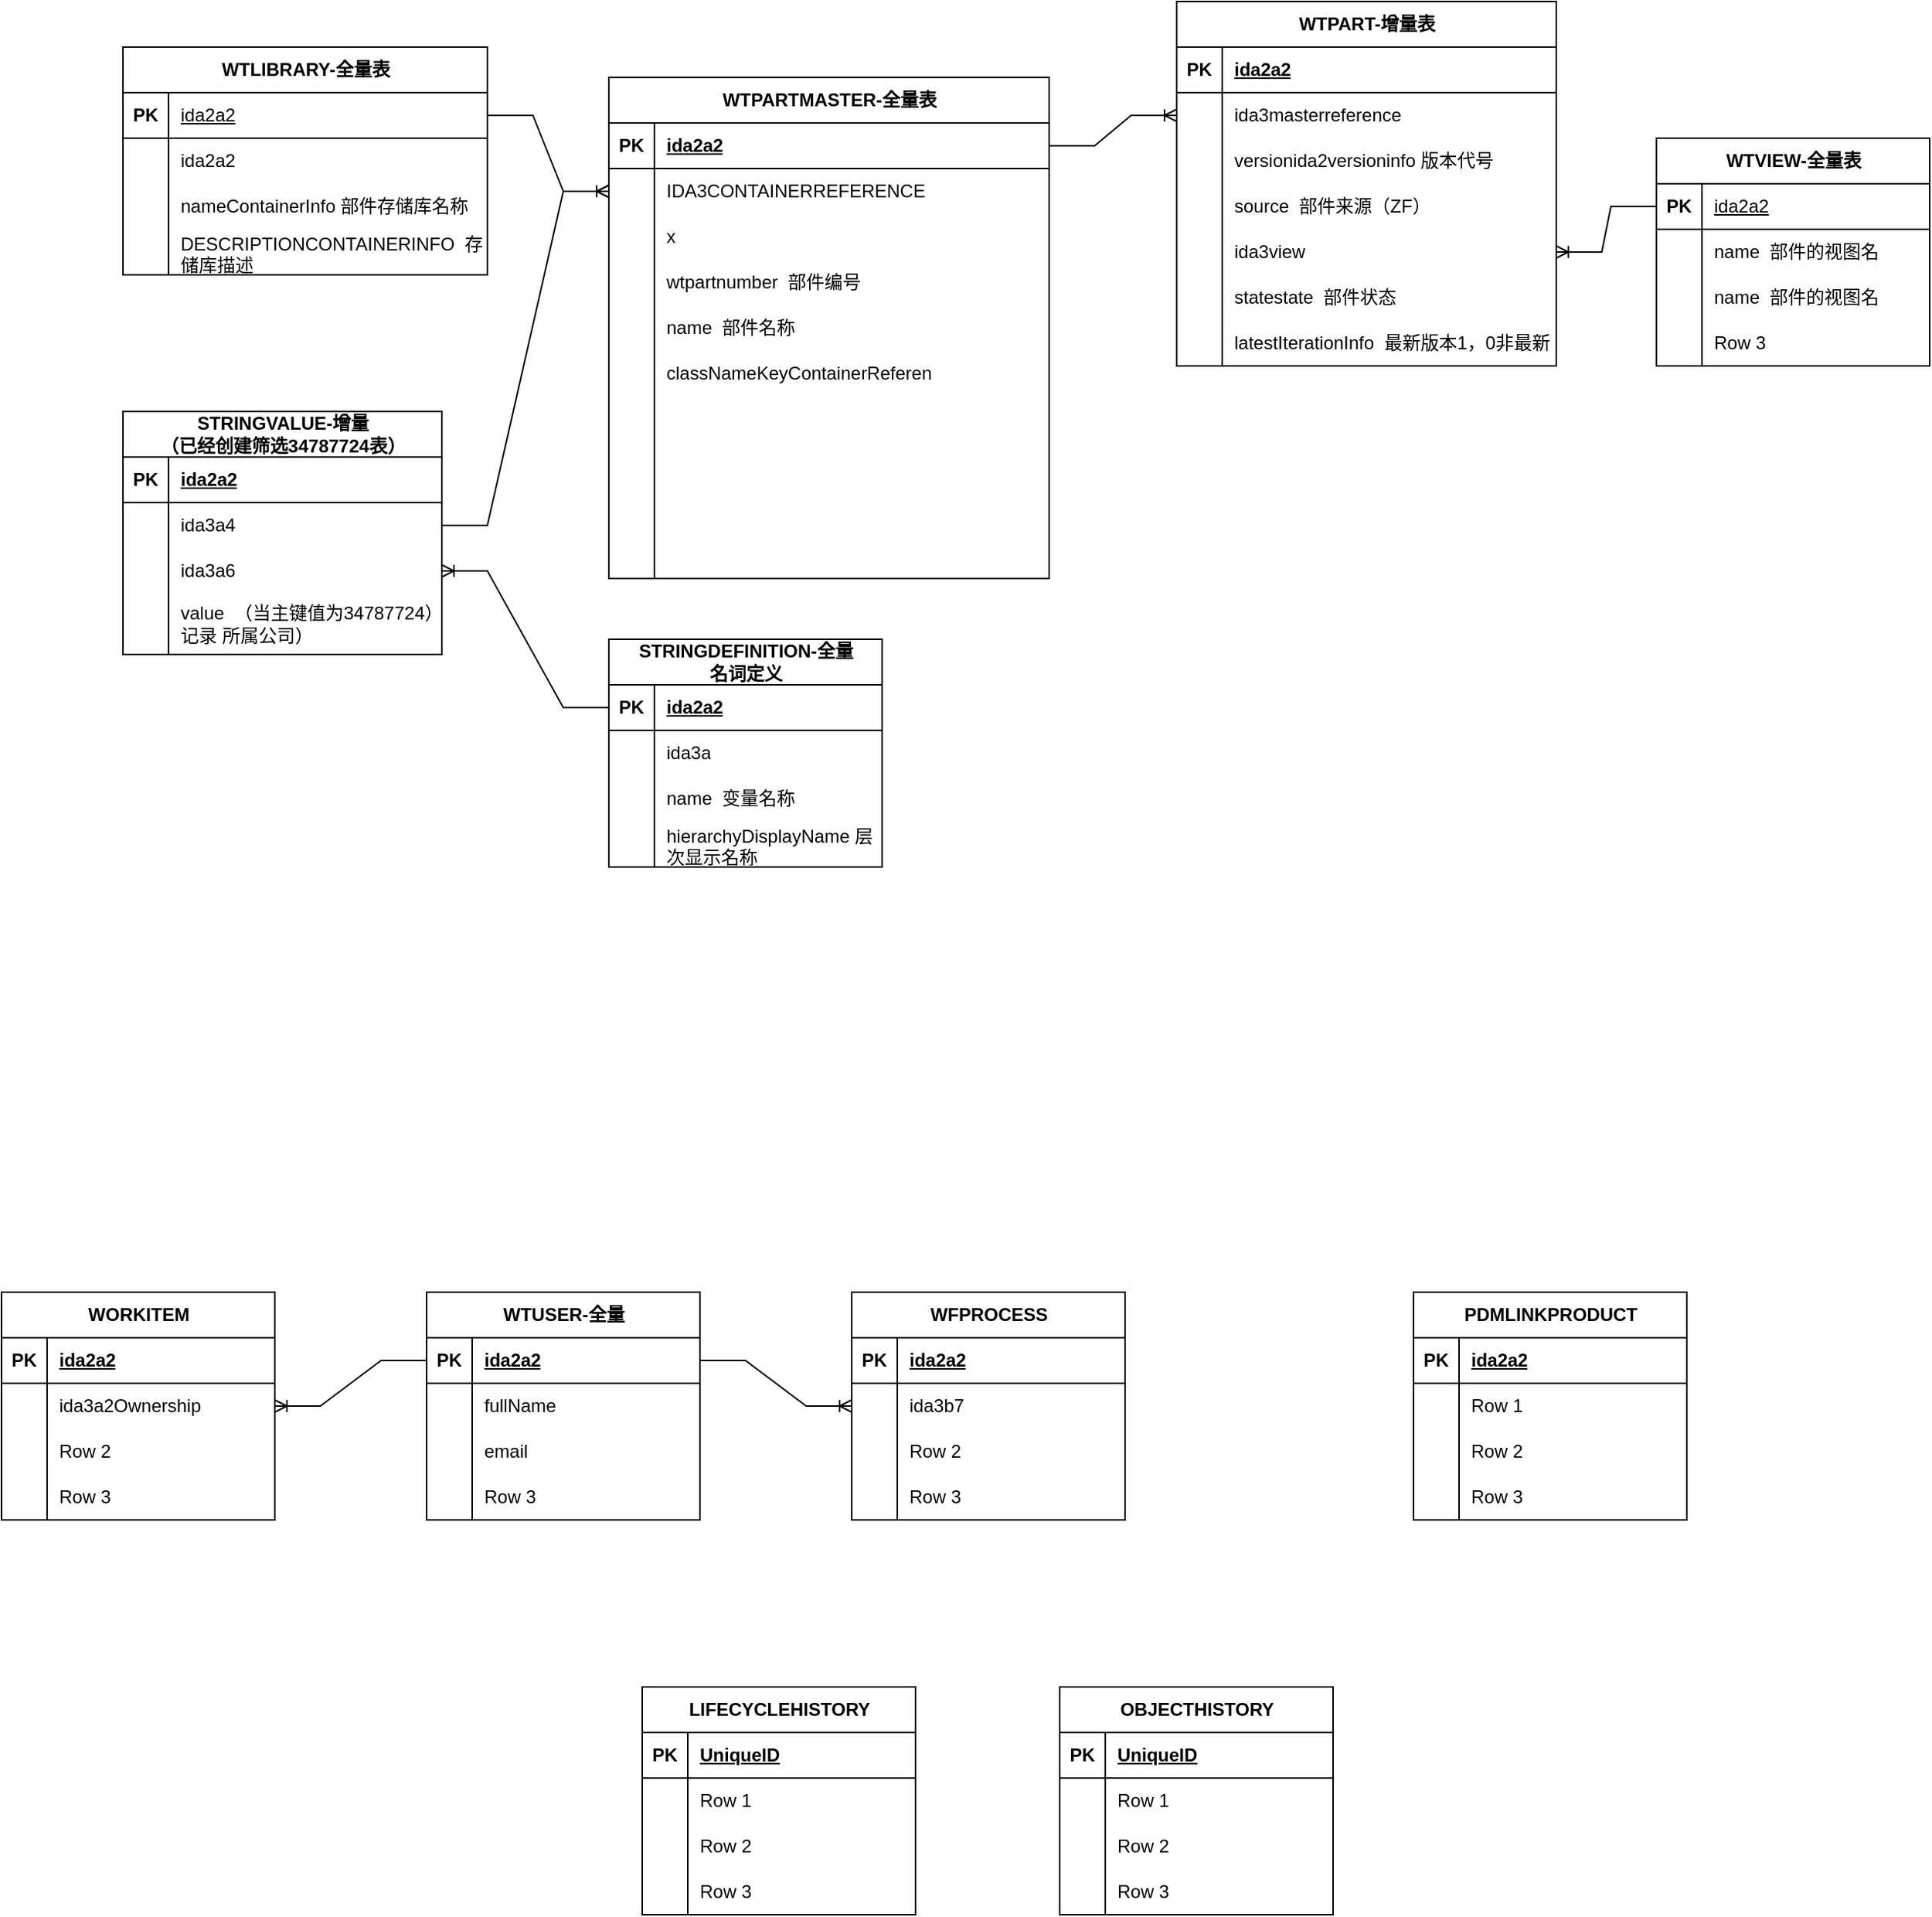 <mxfile version="27.1.4">
  <diagram name="第 1 页" id="PbvmVwtE0J7aZodhOk84">
    <mxGraphModel dx="2108" dy="623" grid="1" gridSize="10" guides="1" tooltips="1" connect="1" arrows="1" fold="1" page="1" pageScale="1" pageWidth="827" pageHeight="1169" math="0" shadow="0">
      <root>
        <mxCell id="0" />
        <mxCell id="1" parent="0" />
        <mxCell id="v42-jbXFiAW8nONoKFfQ-14" value="WTPART-增量表" style="shape=table;startSize=30;container=1;collapsible=1;childLayout=tableLayout;fixedRows=1;rowLines=0;fontStyle=1;align=center;resizeLast=1;html=1;" vertex="1" parent="1">
          <mxGeometry x="414" y="10" width="250" height="240" as="geometry" />
        </mxCell>
        <mxCell id="v42-jbXFiAW8nONoKFfQ-15" value="" style="shape=tableRow;horizontal=0;startSize=0;swimlaneHead=0;swimlaneBody=0;fillColor=none;collapsible=0;dropTarget=0;points=[[0,0.5],[1,0.5]];portConstraint=eastwest;top=0;left=0;right=0;bottom=1;" vertex="1" parent="v42-jbXFiAW8nONoKFfQ-14">
          <mxGeometry y="30" width="250" height="30" as="geometry" />
        </mxCell>
        <mxCell id="v42-jbXFiAW8nONoKFfQ-16" value="PK" style="shape=partialRectangle;connectable=0;fillColor=none;top=0;left=0;bottom=0;right=0;fontStyle=1;overflow=hidden;whiteSpace=wrap;html=1;" vertex="1" parent="v42-jbXFiAW8nONoKFfQ-15">
          <mxGeometry width="30" height="30" as="geometry">
            <mxRectangle width="30" height="30" as="alternateBounds" />
          </mxGeometry>
        </mxCell>
        <mxCell id="v42-jbXFiAW8nONoKFfQ-17" value="ida2a2" style="shape=partialRectangle;connectable=0;fillColor=none;top=0;left=0;bottom=0;right=0;align=left;spacingLeft=6;fontStyle=5;overflow=hidden;whiteSpace=wrap;html=1;" vertex="1" parent="v42-jbXFiAW8nONoKFfQ-15">
          <mxGeometry x="30" width="220" height="30" as="geometry">
            <mxRectangle width="220" height="30" as="alternateBounds" />
          </mxGeometry>
        </mxCell>
        <mxCell id="v42-jbXFiAW8nONoKFfQ-18" value="" style="shape=tableRow;horizontal=0;startSize=0;swimlaneHead=0;swimlaneBody=0;fillColor=none;collapsible=0;dropTarget=0;points=[[0,0.5],[1,0.5]];portConstraint=eastwest;top=0;left=0;right=0;bottom=0;" vertex="1" parent="v42-jbXFiAW8nONoKFfQ-14">
          <mxGeometry y="60" width="250" height="30" as="geometry" />
        </mxCell>
        <mxCell id="v42-jbXFiAW8nONoKFfQ-19" value="" style="shape=partialRectangle;connectable=0;fillColor=none;top=0;left=0;bottom=0;right=0;editable=1;overflow=hidden;whiteSpace=wrap;html=1;" vertex="1" parent="v42-jbXFiAW8nONoKFfQ-18">
          <mxGeometry width="30" height="30" as="geometry">
            <mxRectangle width="30" height="30" as="alternateBounds" />
          </mxGeometry>
        </mxCell>
        <mxCell id="v42-jbXFiAW8nONoKFfQ-20" value="ida3masterreference" style="shape=partialRectangle;connectable=0;fillColor=none;top=0;left=0;bottom=0;right=0;align=left;spacingLeft=6;overflow=hidden;whiteSpace=wrap;html=1;" vertex="1" parent="v42-jbXFiAW8nONoKFfQ-18">
          <mxGeometry x="30" width="220" height="30" as="geometry">
            <mxRectangle width="220" height="30" as="alternateBounds" />
          </mxGeometry>
        </mxCell>
        <mxCell id="v42-jbXFiAW8nONoKFfQ-21" value="" style="shape=tableRow;horizontal=0;startSize=0;swimlaneHead=0;swimlaneBody=0;fillColor=none;collapsible=0;dropTarget=0;points=[[0,0.5],[1,0.5]];portConstraint=eastwest;top=0;left=0;right=0;bottom=0;" vertex="1" parent="v42-jbXFiAW8nONoKFfQ-14">
          <mxGeometry y="90" width="250" height="30" as="geometry" />
        </mxCell>
        <mxCell id="v42-jbXFiAW8nONoKFfQ-22" value="" style="shape=partialRectangle;connectable=0;fillColor=none;top=0;left=0;bottom=0;right=0;editable=1;overflow=hidden;whiteSpace=wrap;html=1;" vertex="1" parent="v42-jbXFiAW8nONoKFfQ-21">
          <mxGeometry width="30" height="30" as="geometry">
            <mxRectangle width="30" height="30" as="alternateBounds" />
          </mxGeometry>
        </mxCell>
        <mxCell id="v42-jbXFiAW8nONoKFfQ-23" value="versionida2versioninfo 版本代号" style="shape=partialRectangle;connectable=0;fillColor=none;top=0;left=0;bottom=0;right=0;align=left;spacingLeft=6;overflow=hidden;whiteSpace=wrap;html=1;" vertex="1" parent="v42-jbXFiAW8nONoKFfQ-21">
          <mxGeometry x="30" width="220" height="30" as="geometry">
            <mxRectangle width="220" height="30" as="alternateBounds" />
          </mxGeometry>
        </mxCell>
        <mxCell id="v42-jbXFiAW8nONoKFfQ-24" value="" style="shape=tableRow;horizontal=0;startSize=0;swimlaneHead=0;swimlaneBody=0;fillColor=none;collapsible=0;dropTarget=0;points=[[0,0.5],[1,0.5]];portConstraint=eastwest;top=0;left=0;right=0;bottom=0;" vertex="1" parent="v42-jbXFiAW8nONoKFfQ-14">
          <mxGeometry y="120" width="250" height="30" as="geometry" />
        </mxCell>
        <mxCell id="v42-jbXFiAW8nONoKFfQ-25" value="" style="shape=partialRectangle;connectable=0;fillColor=none;top=0;left=0;bottom=0;right=0;editable=1;overflow=hidden;whiteSpace=wrap;html=1;" vertex="1" parent="v42-jbXFiAW8nONoKFfQ-24">
          <mxGeometry width="30" height="30" as="geometry">
            <mxRectangle width="30" height="30" as="alternateBounds" />
          </mxGeometry>
        </mxCell>
        <mxCell id="v42-jbXFiAW8nONoKFfQ-26" value="source&amp;nbsp; 部件来源（ZF）" style="shape=partialRectangle;connectable=0;fillColor=none;top=0;left=0;bottom=0;right=0;align=left;spacingLeft=6;overflow=hidden;whiteSpace=wrap;html=1;" vertex="1" parent="v42-jbXFiAW8nONoKFfQ-24">
          <mxGeometry x="30" width="220" height="30" as="geometry">
            <mxRectangle width="220" height="30" as="alternateBounds" />
          </mxGeometry>
        </mxCell>
        <mxCell id="v42-jbXFiAW8nONoKFfQ-50" style="shape=tableRow;horizontal=0;startSize=0;swimlaneHead=0;swimlaneBody=0;fillColor=none;collapsible=0;dropTarget=0;points=[[0,0.5],[1,0.5]];portConstraint=eastwest;top=0;left=0;right=0;bottom=0;" vertex="1" parent="v42-jbXFiAW8nONoKFfQ-14">
          <mxGeometry y="150" width="250" height="30" as="geometry" />
        </mxCell>
        <mxCell id="v42-jbXFiAW8nONoKFfQ-51" style="shape=partialRectangle;connectable=0;fillColor=none;top=0;left=0;bottom=0;right=0;editable=1;overflow=hidden;whiteSpace=wrap;html=1;" vertex="1" parent="v42-jbXFiAW8nONoKFfQ-50">
          <mxGeometry width="30" height="30" as="geometry">
            <mxRectangle width="30" height="30" as="alternateBounds" />
          </mxGeometry>
        </mxCell>
        <mxCell id="v42-jbXFiAW8nONoKFfQ-52" value="ida3view" style="shape=partialRectangle;connectable=0;fillColor=none;top=0;left=0;bottom=0;right=0;align=left;spacingLeft=6;overflow=hidden;whiteSpace=wrap;html=1;" vertex="1" parent="v42-jbXFiAW8nONoKFfQ-50">
          <mxGeometry x="30" width="220" height="30" as="geometry">
            <mxRectangle width="220" height="30" as="alternateBounds" />
          </mxGeometry>
        </mxCell>
        <mxCell id="v42-jbXFiAW8nONoKFfQ-53" style="shape=tableRow;horizontal=0;startSize=0;swimlaneHead=0;swimlaneBody=0;fillColor=none;collapsible=0;dropTarget=0;points=[[0,0.5],[1,0.5]];portConstraint=eastwest;top=0;left=0;right=0;bottom=0;" vertex="1" parent="v42-jbXFiAW8nONoKFfQ-14">
          <mxGeometry y="180" width="250" height="30" as="geometry" />
        </mxCell>
        <mxCell id="v42-jbXFiAW8nONoKFfQ-54" style="shape=partialRectangle;connectable=0;fillColor=none;top=0;left=0;bottom=0;right=0;editable=1;overflow=hidden;whiteSpace=wrap;html=1;" vertex="1" parent="v42-jbXFiAW8nONoKFfQ-53">
          <mxGeometry width="30" height="30" as="geometry">
            <mxRectangle width="30" height="30" as="alternateBounds" />
          </mxGeometry>
        </mxCell>
        <mxCell id="v42-jbXFiAW8nONoKFfQ-55" value="statestate&amp;nbsp; 部件状态" style="shape=partialRectangle;connectable=0;fillColor=none;top=0;left=0;bottom=0;right=0;align=left;spacingLeft=6;overflow=hidden;whiteSpace=wrap;html=1;" vertex="1" parent="v42-jbXFiAW8nONoKFfQ-53">
          <mxGeometry x="30" width="220" height="30" as="geometry">
            <mxRectangle width="220" height="30" as="alternateBounds" />
          </mxGeometry>
        </mxCell>
        <mxCell id="v42-jbXFiAW8nONoKFfQ-56" style="shape=tableRow;horizontal=0;startSize=0;swimlaneHead=0;swimlaneBody=0;fillColor=none;collapsible=0;dropTarget=0;points=[[0,0.5],[1,0.5]];portConstraint=eastwest;top=0;left=0;right=0;bottom=0;" vertex="1" parent="v42-jbXFiAW8nONoKFfQ-14">
          <mxGeometry y="210" width="250" height="30" as="geometry" />
        </mxCell>
        <mxCell id="v42-jbXFiAW8nONoKFfQ-57" style="shape=partialRectangle;connectable=0;fillColor=none;top=0;left=0;bottom=0;right=0;editable=1;overflow=hidden;whiteSpace=wrap;html=1;" vertex="1" parent="v42-jbXFiAW8nONoKFfQ-56">
          <mxGeometry width="30" height="30" as="geometry">
            <mxRectangle width="30" height="30" as="alternateBounds" />
          </mxGeometry>
        </mxCell>
        <mxCell id="v42-jbXFiAW8nONoKFfQ-58" value="latestIterationInfo&amp;nbsp; 最新版本1，0非最新" style="shape=partialRectangle;connectable=0;fillColor=none;top=0;left=0;bottom=0;right=0;align=left;spacingLeft=6;overflow=hidden;whiteSpace=wrap;html=1;" vertex="1" parent="v42-jbXFiAW8nONoKFfQ-56">
          <mxGeometry x="30" width="220" height="30" as="geometry">
            <mxRectangle width="220" height="30" as="alternateBounds" />
          </mxGeometry>
        </mxCell>
        <mxCell id="v42-jbXFiAW8nONoKFfQ-59" value="STRINGDEFINITION-全量&lt;div&gt;名词定义&lt;/div&gt;" style="shape=table;startSize=30;container=1;collapsible=1;childLayout=tableLayout;fixedRows=1;rowLines=0;fontStyle=1;align=center;resizeLast=1;html=1;" vertex="1" parent="1">
          <mxGeometry x="40" y="430" width="180" height="150" as="geometry" />
        </mxCell>
        <mxCell id="v42-jbXFiAW8nONoKFfQ-60" value="" style="shape=tableRow;horizontal=0;startSize=0;swimlaneHead=0;swimlaneBody=0;fillColor=none;collapsible=0;dropTarget=0;points=[[0,0.5],[1,0.5]];portConstraint=eastwest;top=0;left=0;right=0;bottom=1;" vertex="1" parent="v42-jbXFiAW8nONoKFfQ-59">
          <mxGeometry y="30" width="180" height="30" as="geometry" />
        </mxCell>
        <mxCell id="v42-jbXFiAW8nONoKFfQ-61" value="PK" style="shape=partialRectangle;connectable=0;fillColor=none;top=0;left=0;bottom=0;right=0;fontStyle=1;overflow=hidden;whiteSpace=wrap;html=1;" vertex="1" parent="v42-jbXFiAW8nONoKFfQ-60">
          <mxGeometry width="30" height="30" as="geometry">
            <mxRectangle width="30" height="30" as="alternateBounds" />
          </mxGeometry>
        </mxCell>
        <mxCell id="v42-jbXFiAW8nONoKFfQ-62" value="ida2a2" style="shape=partialRectangle;connectable=0;fillColor=none;top=0;left=0;bottom=0;right=0;align=left;spacingLeft=6;fontStyle=5;overflow=hidden;whiteSpace=wrap;html=1;" vertex="1" parent="v42-jbXFiAW8nONoKFfQ-60">
          <mxGeometry x="30" width="150" height="30" as="geometry">
            <mxRectangle width="150" height="30" as="alternateBounds" />
          </mxGeometry>
        </mxCell>
        <mxCell id="v42-jbXFiAW8nONoKFfQ-63" value="" style="shape=tableRow;horizontal=0;startSize=0;swimlaneHead=0;swimlaneBody=0;fillColor=none;collapsible=0;dropTarget=0;points=[[0,0.5],[1,0.5]];portConstraint=eastwest;top=0;left=0;right=0;bottom=0;" vertex="1" parent="v42-jbXFiAW8nONoKFfQ-59">
          <mxGeometry y="60" width="180" height="30" as="geometry" />
        </mxCell>
        <mxCell id="v42-jbXFiAW8nONoKFfQ-64" value="" style="shape=partialRectangle;connectable=0;fillColor=none;top=0;left=0;bottom=0;right=0;editable=1;overflow=hidden;whiteSpace=wrap;html=1;" vertex="1" parent="v42-jbXFiAW8nONoKFfQ-63">
          <mxGeometry width="30" height="30" as="geometry">
            <mxRectangle width="30" height="30" as="alternateBounds" />
          </mxGeometry>
        </mxCell>
        <mxCell id="v42-jbXFiAW8nONoKFfQ-65" value="ida3a" style="shape=partialRectangle;connectable=0;fillColor=none;top=0;left=0;bottom=0;right=0;align=left;spacingLeft=6;overflow=hidden;whiteSpace=wrap;html=1;" vertex="1" parent="v42-jbXFiAW8nONoKFfQ-63">
          <mxGeometry x="30" width="150" height="30" as="geometry">
            <mxRectangle width="150" height="30" as="alternateBounds" />
          </mxGeometry>
        </mxCell>
        <mxCell id="v42-jbXFiAW8nONoKFfQ-66" value="" style="shape=tableRow;horizontal=0;startSize=0;swimlaneHead=0;swimlaneBody=0;fillColor=none;collapsible=0;dropTarget=0;points=[[0,0.5],[1,0.5]];portConstraint=eastwest;top=0;left=0;right=0;bottom=0;" vertex="1" parent="v42-jbXFiAW8nONoKFfQ-59">
          <mxGeometry y="90" width="180" height="30" as="geometry" />
        </mxCell>
        <mxCell id="v42-jbXFiAW8nONoKFfQ-67" value="" style="shape=partialRectangle;connectable=0;fillColor=none;top=0;left=0;bottom=0;right=0;editable=1;overflow=hidden;whiteSpace=wrap;html=1;" vertex="1" parent="v42-jbXFiAW8nONoKFfQ-66">
          <mxGeometry width="30" height="30" as="geometry">
            <mxRectangle width="30" height="30" as="alternateBounds" />
          </mxGeometry>
        </mxCell>
        <mxCell id="v42-jbXFiAW8nONoKFfQ-68" value="name&amp;nbsp; 变量名称" style="shape=partialRectangle;connectable=0;fillColor=none;top=0;left=0;bottom=0;right=0;align=left;spacingLeft=6;overflow=hidden;whiteSpace=wrap;html=1;" vertex="1" parent="v42-jbXFiAW8nONoKFfQ-66">
          <mxGeometry x="30" width="150" height="30" as="geometry">
            <mxRectangle width="150" height="30" as="alternateBounds" />
          </mxGeometry>
        </mxCell>
        <mxCell id="v42-jbXFiAW8nONoKFfQ-69" value="" style="shape=tableRow;horizontal=0;startSize=0;swimlaneHead=0;swimlaneBody=0;fillColor=none;collapsible=0;dropTarget=0;points=[[0,0.5],[1,0.5]];portConstraint=eastwest;top=0;left=0;right=0;bottom=0;" vertex="1" parent="v42-jbXFiAW8nONoKFfQ-59">
          <mxGeometry y="120" width="180" height="30" as="geometry" />
        </mxCell>
        <mxCell id="v42-jbXFiAW8nONoKFfQ-70" value="" style="shape=partialRectangle;connectable=0;fillColor=none;top=0;left=0;bottom=0;right=0;editable=1;overflow=hidden;whiteSpace=wrap;html=1;" vertex="1" parent="v42-jbXFiAW8nONoKFfQ-69">
          <mxGeometry width="30" height="30" as="geometry">
            <mxRectangle width="30" height="30" as="alternateBounds" />
          </mxGeometry>
        </mxCell>
        <mxCell id="v42-jbXFiAW8nONoKFfQ-71" value="hierarchyDisplayName 层次显示名称" style="shape=partialRectangle;connectable=0;fillColor=none;top=0;left=0;bottom=0;right=0;align=left;spacingLeft=6;overflow=hidden;whiteSpace=wrap;html=1;" vertex="1" parent="v42-jbXFiAW8nONoKFfQ-69">
          <mxGeometry x="30" width="150" height="30" as="geometry">
            <mxRectangle width="150" height="30" as="alternateBounds" />
          </mxGeometry>
        </mxCell>
        <mxCell id="v42-jbXFiAW8nONoKFfQ-1" value="WTPARTMASTER-全量表" style="shape=table;startSize=30;container=1;collapsible=1;childLayout=tableLayout;fixedRows=1;rowLines=0;fontStyle=1;align=center;resizeLast=1;html=1;" vertex="1" parent="1">
          <mxGeometry x="40" y="60" width="290" height="330" as="geometry">
            <mxRectangle x="130" y="110" width="140" height="30" as="alternateBounds" />
          </mxGeometry>
        </mxCell>
        <mxCell id="v42-jbXFiAW8nONoKFfQ-2" value="" style="shape=tableRow;horizontal=0;startSize=0;swimlaneHead=0;swimlaneBody=0;fillColor=none;collapsible=0;dropTarget=0;points=[[0,0.5],[1,0.5]];portConstraint=eastwest;top=0;left=0;right=0;bottom=1;" vertex="1" parent="v42-jbXFiAW8nONoKFfQ-1">
          <mxGeometry y="30" width="290" height="30" as="geometry" />
        </mxCell>
        <mxCell id="v42-jbXFiAW8nONoKFfQ-3" value="PK" style="shape=partialRectangle;connectable=0;fillColor=none;top=0;left=0;bottom=0;right=0;fontStyle=1;overflow=hidden;whiteSpace=wrap;html=1;" vertex="1" parent="v42-jbXFiAW8nONoKFfQ-2">
          <mxGeometry width="30" height="30" as="geometry">
            <mxRectangle width="30" height="30" as="alternateBounds" />
          </mxGeometry>
        </mxCell>
        <mxCell id="v42-jbXFiAW8nONoKFfQ-4" value="ida2a2" style="shape=partialRectangle;connectable=0;fillColor=none;top=0;left=0;bottom=0;right=0;align=left;spacingLeft=6;fontStyle=5;overflow=hidden;whiteSpace=wrap;html=1;" vertex="1" parent="v42-jbXFiAW8nONoKFfQ-2">
          <mxGeometry x="30" width="260" height="30" as="geometry">
            <mxRectangle width="260" height="30" as="alternateBounds" />
          </mxGeometry>
        </mxCell>
        <mxCell id="v42-jbXFiAW8nONoKFfQ-5" value="" style="shape=tableRow;horizontal=0;startSize=0;swimlaneHead=0;swimlaneBody=0;fillColor=none;collapsible=0;dropTarget=0;points=[[0,0.5],[1,0.5]];portConstraint=eastwest;top=0;left=0;right=0;bottom=0;" vertex="1" parent="v42-jbXFiAW8nONoKFfQ-1">
          <mxGeometry y="60" width="290" height="30" as="geometry" />
        </mxCell>
        <mxCell id="v42-jbXFiAW8nONoKFfQ-6" value="" style="shape=partialRectangle;connectable=0;fillColor=none;top=0;left=0;bottom=0;right=0;editable=1;overflow=hidden;whiteSpace=wrap;html=1;" vertex="1" parent="v42-jbXFiAW8nONoKFfQ-5">
          <mxGeometry width="30" height="30" as="geometry">
            <mxRectangle width="30" height="30" as="alternateBounds" />
          </mxGeometry>
        </mxCell>
        <mxCell id="v42-jbXFiAW8nONoKFfQ-7" value="IDA3CONTAINERREFERENCE&amp;nbsp;" style="shape=partialRectangle;connectable=0;fillColor=none;top=0;left=0;bottom=0;right=0;align=left;spacingLeft=6;overflow=hidden;whiteSpace=wrap;html=1;" vertex="1" parent="v42-jbXFiAW8nONoKFfQ-5">
          <mxGeometry x="30" width="260" height="30" as="geometry">
            <mxRectangle width="260" height="30" as="alternateBounds" />
          </mxGeometry>
        </mxCell>
        <mxCell id="v42-jbXFiAW8nONoKFfQ-8" value="" style="shape=tableRow;horizontal=0;startSize=0;swimlaneHead=0;swimlaneBody=0;fillColor=none;collapsible=0;dropTarget=0;points=[[0,0.5],[1,0.5]];portConstraint=eastwest;top=0;left=0;right=0;bottom=0;" vertex="1" parent="v42-jbXFiAW8nONoKFfQ-1">
          <mxGeometry y="90" width="290" height="30" as="geometry" />
        </mxCell>
        <mxCell id="v42-jbXFiAW8nONoKFfQ-9" value="" style="shape=partialRectangle;connectable=0;fillColor=none;top=0;left=0;bottom=0;right=0;editable=1;overflow=hidden;whiteSpace=wrap;html=1;" vertex="1" parent="v42-jbXFiAW8nONoKFfQ-8">
          <mxGeometry width="30" height="30" as="geometry">
            <mxRectangle width="30" height="30" as="alternateBounds" />
          </mxGeometry>
        </mxCell>
        <mxCell id="v42-jbXFiAW8nONoKFfQ-10" value="x" style="shape=partialRectangle;connectable=0;fillColor=none;top=0;left=0;bottom=0;right=0;align=left;spacingLeft=6;overflow=hidden;whiteSpace=wrap;html=1;" vertex="1" parent="v42-jbXFiAW8nONoKFfQ-8">
          <mxGeometry x="30" width="260" height="30" as="geometry">
            <mxRectangle width="260" height="30" as="alternateBounds" />
          </mxGeometry>
        </mxCell>
        <mxCell id="v42-jbXFiAW8nONoKFfQ-11" value="" style="shape=tableRow;horizontal=0;startSize=0;swimlaneHead=0;swimlaneBody=0;fillColor=none;collapsible=0;dropTarget=0;points=[[0,0.5],[1,0.5]];portConstraint=eastwest;top=0;left=0;right=0;bottom=0;" vertex="1" parent="v42-jbXFiAW8nONoKFfQ-1">
          <mxGeometry y="120" width="290" height="30" as="geometry" />
        </mxCell>
        <mxCell id="v42-jbXFiAW8nONoKFfQ-12" value="" style="shape=partialRectangle;connectable=0;fillColor=none;top=0;left=0;bottom=0;right=0;editable=1;overflow=hidden;whiteSpace=wrap;html=1;" vertex="1" parent="v42-jbXFiAW8nONoKFfQ-11">
          <mxGeometry width="30" height="30" as="geometry">
            <mxRectangle width="30" height="30" as="alternateBounds" />
          </mxGeometry>
        </mxCell>
        <mxCell id="v42-jbXFiAW8nONoKFfQ-13" value="wtpartnumber&amp;nbsp; 部件编号" style="shape=partialRectangle;connectable=0;fillColor=none;top=0;left=0;bottom=0;right=0;align=left;spacingLeft=6;overflow=hidden;whiteSpace=wrap;html=1;" vertex="1" parent="v42-jbXFiAW8nONoKFfQ-11">
          <mxGeometry x="30" width="260" height="30" as="geometry">
            <mxRectangle width="260" height="30" as="alternateBounds" />
          </mxGeometry>
        </mxCell>
        <mxCell id="v42-jbXFiAW8nONoKFfQ-32" style="shape=tableRow;horizontal=0;startSize=0;swimlaneHead=0;swimlaneBody=0;fillColor=none;collapsible=0;dropTarget=0;points=[[0,0.5],[1,0.5]];portConstraint=eastwest;top=0;left=0;right=0;bottom=0;" vertex="1" parent="v42-jbXFiAW8nONoKFfQ-1">
          <mxGeometry y="150" width="290" height="30" as="geometry" />
        </mxCell>
        <mxCell id="v42-jbXFiAW8nONoKFfQ-33" style="shape=partialRectangle;connectable=0;fillColor=none;top=0;left=0;bottom=0;right=0;editable=1;overflow=hidden;whiteSpace=wrap;html=1;" vertex="1" parent="v42-jbXFiAW8nONoKFfQ-32">
          <mxGeometry width="30" height="30" as="geometry">
            <mxRectangle width="30" height="30" as="alternateBounds" />
          </mxGeometry>
        </mxCell>
        <mxCell id="v42-jbXFiAW8nONoKFfQ-34" value="name&amp;nbsp; 部件名称" style="shape=partialRectangle;connectable=0;fillColor=none;top=0;left=0;bottom=0;right=0;align=left;spacingLeft=6;overflow=hidden;whiteSpace=wrap;html=1;" vertex="1" parent="v42-jbXFiAW8nONoKFfQ-32">
          <mxGeometry x="30" width="260" height="30" as="geometry">
            <mxRectangle width="260" height="30" as="alternateBounds" />
          </mxGeometry>
        </mxCell>
        <mxCell id="v42-jbXFiAW8nONoKFfQ-35" style="shape=tableRow;horizontal=0;startSize=0;swimlaneHead=0;swimlaneBody=0;fillColor=none;collapsible=0;dropTarget=0;points=[[0,0.5],[1,0.5]];portConstraint=eastwest;top=0;left=0;right=0;bottom=0;" vertex="1" parent="v42-jbXFiAW8nONoKFfQ-1">
          <mxGeometry y="180" width="290" height="30" as="geometry" />
        </mxCell>
        <mxCell id="v42-jbXFiAW8nONoKFfQ-36" style="shape=partialRectangle;connectable=0;fillColor=none;top=0;left=0;bottom=0;right=0;editable=1;overflow=hidden;whiteSpace=wrap;html=1;" vertex="1" parent="v42-jbXFiAW8nONoKFfQ-35">
          <mxGeometry width="30" height="30" as="geometry">
            <mxRectangle width="30" height="30" as="alternateBounds" />
          </mxGeometry>
        </mxCell>
        <mxCell id="v42-jbXFiAW8nONoKFfQ-37" value="classNameKeyContainerReferen" style="shape=partialRectangle;connectable=0;fillColor=none;top=0;left=0;bottom=0;right=0;align=left;spacingLeft=6;overflow=hidden;whiteSpace=wrap;html=1;" vertex="1" parent="v42-jbXFiAW8nONoKFfQ-35">
          <mxGeometry x="30" width="260" height="30" as="geometry">
            <mxRectangle width="260" height="30" as="alternateBounds" />
          </mxGeometry>
        </mxCell>
        <mxCell id="v42-jbXFiAW8nONoKFfQ-38" style="shape=tableRow;horizontal=0;startSize=0;swimlaneHead=0;swimlaneBody=0;fillColor=none;collapsible=0;dropTarget=0;points=[[0,0.5],[1,0.5]];portConstraint=eastwest;top=0;left=0;right=0;bottom=0;" vertex="1" parent="v42-jbXFiAW8nONoKFfQ-1">
          <mxGeometry y="210" width="290" height="30" as="geometry" />
        </mxCell>
        <mxCell id="v42-jbXFiAW8nONoKFfQ-39" style="shape=partialRectangle;connectable=0;fillColor=none;top=0;left=0;bottom=0;right=0;editable=1;overflow=hidden;whiteSpace=wrap;html=1;" vertex="1" parent="v42-jbXFiAW8nONoKFfQ-38">
          <mxGeometry width="30" height="30" as="geometry">
            <mxRectangle width="30" height="30" as="alternateBounds" />
          </mxGeometry>
        </mxCell>
        <mxCell id="v42-jbXFiAW8nONoKFfQ-40" style="shape=partialRectangle;connectable=0;fillColor=none;top=0;left=0;bottom=0;right=0;align=left;spacingLeft=6;overflow=hidden;whiteSpace=wrap;html=1;" vertex="1" parent="v42-jbXFiAW8nONoKFfQ-38">
          <mxGeometry x="30" width="260" height="30" as="geometry">
            <mxRectangle width="260" height="30" as="alternateBounds" />
          </mxGeometry>
        </mxCell>
        <mxCell id="v42-jbXFiAW8nONoKFfQ-41" style="shape=tableRow;horizontal=0;startSize=0;swimlaneHead=0;swimlaneBody=0;fillColor=none;collapsible=0;dropTarget=0;points=[[0,0.5],[1,0.5]];portConstraint=eastwest;top=0;left=0;right=0;bottom=0;" vertex="1" parent="v42-jbXFiAW8nONoKFfQ-1">
          <mxGeometry y="240" width="290" height="30" as="geometry" />
        </mxCell>
        <mxCell id="v42-jbXFiAW8nONoKFfQ-42" style="shape=partialRectangle;connectable=0;fillColor=none;top=0;left=0;bottom=0;right=0;editable=1;overflow=hidden;whiteSpace=wrap;html=1;" vertex="1" parent="v42-jbXFiAW8nONoKFfQ-41">
          <mxGeometry width="30" height="30" as="geometry">
            <mxRectangle width="30" height="30" as="alternateBounds" />
          </mxGeometry>
        </mxCell>
        <mxCell id="v42-jbXFiAW8nONoKFfQ-43" style="shape=partialRectangle;connectable=0;fillColor=none;top=0;left=0;bottom=0;right=0;align=left;spacingLeft=6;overflow=hidden;whiteSpace=wrap;html=1;" vertex="1" parent="v42-jbXFiAW8nONoKFfQ-41">
          <mxGeometry x="30" width="260" height="30" as="geometry">
            <mxRectangle width="260" height="30" as="alternateBounds" />
          </mxGeometry>
        </mxCell>
        <mxCell id="v42-jbXFiAW8nONoKFfQ-44" style="shape=tableRow;horizontal=0;startSize=0;swimlaneHead=0;swimlaneBody=0;fillColor=none;collapsible=0;dropTarget=0;points=[[0,0.5],[1,0.5]];portConstraint=eastwest;top=0;left=0;right=0;bottom=0;" vertex="1" parent="v42-jbXFiAW8nONoKFfQ-1">
          <mxGeometry y="270" width="290" height="30" as="geometry" />
        </mxCell>
        <mxCell id="v42-jbXFiAW8nONoKFfQ-45" style="shape=partialRectangle;connectable=0;fillColor=none;top=0;left=0;bottom=0;right=0;editable=1;overflow=hidden;whiteSpace=wrap;html=1;" vertex="1" parent="v42-jbXFiAW8nONoKFfQ-44">
          <mxGeometry width="30" height="30" as="geometry">
            <mxRectangle width="30" height="30" as="alternateBounds" />
          </mxGeometry>
        </mxCell>
        <mxCell id="v42-jbXFiAW8nONoKFfQ-46" style="shape=partialRectangle;connectable=0;fillColor=none;top=0;left=0;bottom=0;right=0;align=left;spacingLeft=6;overflow=hidden;whiteSpace=wrap;html=1;" vertex="1" parent="v42-jbXFiAW8nONoKFfQ-44">
          <mxGeometry x="30" width="260" height="30" as="geometry">
            <mxRectangle width="260" height="30" as="alternateBounds" />
          </mxGeometry>
        </mxCell>
        <mxCell id="v42-jbXFiAW8nONoKFfQ-47" style="shape=tableRow;horizontal=0;startSize=0;swimlaneHead=0;swimlaneBody=0;fillColor=none;collapsible=0;dropTarget=0;points=[[0,0.5],[1,0.5]];portConstraint=eastwest;top=0;left=0;right=0;bottom=0;" vertex="1" parent="v42-jbXFiAW8nONoKFfQ-1">
          <mxGeometry y="300" width="290" height="30" as="geometry" />
        </mxCell>
        <mxCell id="v42-jbXFiAW8nONoKFfQ-48" style="shape=partialRectangle;connectable=0;fillColor=none;top=0;left=0;bottom=0;right=0;editable=1;overflow=hidden;whiteSpace=wrap;html=1;" vertex="1" parent="v42-jbXFiAW8nONoKFfQ-47">
          <mxGeometry width="30" height="30" as="geometry">
            <mxRectangle width="30" height="30" as="alternateBounds" />
          </mxGeometry>
        </mxCell>
        <mxCell id="v42-jbXFiAW8nONoKFfQ-49" style="shape=partialRectangle;connectable=0;fillColor=none;top=0;left=0;bottom=0;right=0;align=left;spacingLeft=6;overflow=hidden;whiteSpace=wrap;html=1;" vertex="1" parent="v42-jbXFiAW8nONoKFfQ-47">
          <mxGeometry x="30" width="260" height="30" as="geometry">
            <mxRectangle width="260" height="30" as="alternateBounds" />
          </mxGeometry>
        </mxCell>
        <mxCell id="v42-jbXFiAW8nONoKFfQ-72" value="STRINGVALUE-增量&lt;div&gt;（已经创建筛选34787724表）&lt;/div&gt;" style="shape=table;startSize=30;container=1;collapsible=1;childLayout=tableLayout;fixedRows=1;rowLines=0;fontStyle=1;align=center;resizeLast=1;html=1;" vertex="1" parent="1">
          <mxGeometry x="-280" y="280" width="210" height="160" as="geometry" />
        </mxCell>
        <mxCell id="v42-jbXFiAW8nONoKFfQ-73" value="" style="shape=tableRow;horizontal=0;startSize=0;swimlaneHead=0;swimlaneBody=0;fillColor=none;collapsible=0;dropTarget=0;points=[[0,0.5],[1,0.5]];portConstraint=eastwest;top=0;left=0;right=0;bottom=1;" vertex="1" parent="v42-jbXFiAW8nONoKFfQ-72">
          <mxGeometry y="30" width="210" height="30" as="geometry" />
        </mxCell>
        <mxCell id="v42-jbXFiAW8nONoKFfQ-74" value="PK" style="shape=partialRectangle;connectable=0;fillColor=none;top=0;left=0;bottom=0;right=0;fontStyle=1;overflow=hidden;whiteSpace=wrap;html=1;" vertex="1" parent="v42-jbXFiAW8nONoKFfQ-73">
          <mxGeometry width="30" height="30" as="geometry">
            <mxRectangle width="30" height="30" as="alternateBounds" />
          </mxGeometry>
        </mxCell>
        <mxCell id="v42-jbXFiAW8nONoKFfQ-75" value="ida2a2" style="shape=partialRectangle;connectable=0;fillColor=none;top=0;left=0;bottom=0;right=0;align=left;spacingLeft=6;fontStyle=5;overflow=hidden;whiteSpace=wrap;html=1;" vertex="1" parent="v42-jbXFiAW8nONoKFfQ-73">
          <mxGeometry x="30" width="180" height="30" as="geometry">
            <mxRectangle width="180" height="30" as="alternateBounds" />
          </mxGeometry>
        </mxCell>
        <mxCell id="v42-jbXFiAW8nONoKFfQ-76" value="" style="shape=tableRow;horizontal=0;startSize=0;swimlaneHead=0;swimlaneBody=0;fillColor=none;collapsible=0;dropTarget=0;points=[[0,0.5],[1,0.5]];portConstraint=eastwest;top=0;left=0;right=0;bottom=0;" vertex="1" parent="v42-jbXFiAW8nONoKFfQ-72">
          <mxGeometry y="60" width="210" height="30" as="geometry" />
        </mxCell>
        <mxCell id="v42-jbXFiAW8nONoKFfQ-77" value="" style="shape=partialRectangle;connectable=0;fillColor=none;top=0;left=0;bottom=0;right=0;editable=1;overflow=hidden;whiteSpace=wrap;html=1;" vertex="1" parent="v42-jbXFiAW8nONoKFfQ-76">
          <mxGeometry width="30" height="30" as="geometry">
            <mxRectangle width="30" height="30" as="alternateBounds" />
          </mxGeometry>
        </mxCell>
        <mxCell id="v42-jbXFiAW8nONoKFfQ-78" value="ida3a4" style="shape=partialRectangle;connectable=0;fillColor=none;top=0;left=0;bottom=0;right=0;align=left;spacingLeft=6;overflow=hidden;whiteSpace=wrap;html=1;" vertex="1" parent="v42-jbXFiAW8nONoKFfQ-76">
          <mxGeometry x="30" width="180" height="30" as="geometry">
            <mxRectangle width="180" height="30" as="alternateBounds" />
          </mxGeometry>
        </mxCell>
        <mxCell id="v42-jbXFiAW8nONoKFfQ-79" value="" style="shape=tableRow;horizontal=0;startSize=0;swimlaneHead=0;swimlaneBody=0;fillColor=none;collapsible=0;dropTarget=0;points=[[0,0.5],[1,0.5]];portConstraint=eastwest;top=0;left=0;right=0;bottom=0;" vertex="1" parent="v42-jbXFiAW8nONoKFfQ-72">
          <mxGeometry y="90" width="210" height="30" as="geometry" />
        </mxCell>
        <mxCell id="v42-jbXFiAW8nONoKFfQ-80" value="" style="shape=partialRectangle;connectable=0;fillColor=none;top=0;left=0;bottom=0;right=0;editable=1;overflow=hidden;whiteSpace=wrap;html=1;" vertex="1" parent="v42-jbXFiAW8nONoKFfQ-79">
          <mxGeometry width="30" height="30" as="geometry">
            <mxRectangle width="30" height="30" as="alternateBounds" />
          </mxGeometry>
        </mxCell>
        <mxCell id="v42-jbXFiAW8nONoKFfQ-81" value="ida3a6" style="shape=partialRectangle;connectable=0;fillColor=none;top=0;left=0;bottom=0;right=0;align=left;spacingLeft=6;overflow=hidden;whiteSpace=wrap;html=1;" vertex="1" parent="v42-jbXFiAW8nONoKFfQ-79">
          <mxGeometry x="30" width="180" height="30" as="geometry">
            <mxRectangle width="180" height="30" as="alternateBounds" />
          </mxGeometry>
        </mxCell>
        <mxCell id="v42-jbXFiAW8nONoKFfQ-82" value="" style="shape=tableRow;horizontal=0;startSize=0;swimlaneHead=0;swimlaneBody=0;fillColor=none;collapsible=0;dropTarget=0;points=[[0,0.5],[1,0.5]];portConstraint=eastwest;top=0;left=0;right=0;bottom=0;" vertex="1" parent="v42-jbXFiAW8nONoKFfQ-72">
          <mxGeometry y="120" width="210" height="40" as="geometry" />
        </mxCell>
        <mxCell id="v42-jbXFiAW8nONoKFfQ-83" value="" style="shape=partialRectangle;connectable=0;fillColor=none;top=0;left=0;bottom=0;right=0;editable=1;overflow=hidden;whiteSpace=wrap;html=1;" vertex="1" parent="v42-jbXFiAW8nONoKFfQ-82">
          <mxGeometry width="30" height="40" as="geometry">
            <mxRectangle width="30" height="40" as="alternateBounds" />
          </mxGeometry>
        </mxCell>
        <mxCell id="v42-jbXFiAW8nONoKFfQ-84" value="value&amp;nbsp; （当主键值为34787724）记录 所属公司）" style="shape=partialRectangle;connectable=0;fillColor=none;top=0;left=0;bottom=0;right=0;align=left;spacingLeft=6;overflow=hidden;whiteSpace=wrap;html=1;" vertex="1" parent="v42-jbXFiAW8nONoKFfQ-82">
          <mxGeometry x="30" width="180" height="40" as="geometry">
            <mxRectangle width="180" height="40" as="alternateBounds" />
          </mxGeometry>
        </mxCell>
        <mxCell id="v42-jbXFiAW8nONoKFfQ-85" value="PDMLINKPRODUCT" style="shape=table;startSize=30;container=1;collapsible=1;childLayout=tableLayout;fixedRows=1;rowLines=0;fontStyle=1;align=center;resizeLast=1;html=1;" vertex="1" parent="1">
          <mxGeometry x="570" y="860" width="180" height="150" as="geometry" />
        </mxCell>
        <mxCell id="v42-jbXFiAW8nONoKFfQ-86" value="" style="shape=tableRow;horizontal=0;startSize=0;swimlaneHead=0;swimlaneBody=0;fillColor=none;collapsible=0;dropTarget=0;points=[[0,0.5],[1,0.5]];portConstraint=eastwest;top=0;left=0;right=0;bottom=1;" vertex="1" parent="v42-jbXFiAW8nONoKFfQ-85">
          <mxGeometry y="30" width="180" height="30" as="geometry" />
        </mxCell>
        <mxCell id="v42-jbXFiAW8nONoKFfQ-87" value="PK" style="shape=partialRectangle;connectable=0;fillColor=none;top=0;left=0;bottom=0;right=0;fontStyle=1;overflow=hidden;whiteSpace=wrap;html=1;" vertex="1" parent="v42-jbXFiAW8nONoKFfQ-86">
          <mxGeometry width="30" height="30" as="geometry">
            <mxRectangle width="30" height="30" as="alternateBounds" />
          </mxGeometry>
        </mxCell>
        <mxCell id="v42-jbXFiAW8nONoKFfQ-88" value="ida2a2" style="shape=partialRectangle;connectable=0;fillColor=none;top=0;left=0;bottom=0;right=0;align=left;spacingLeft=6;fontStyle=5;overflow=hidden;whiteSpace=wrap;html=1;" vertex="1" parent="v42-jbXFiAW8nONoKFfQ-86">
          <mxGeometry x="30" width="150" height="30" as="geometry">
            <mxRectangle width="150" height="30" as="alternateBounds" />
          </mxGeometry>
        </mxCell>
        <mxCell id="v42-jbXFiAW8nONoKFfQ-89" value="" style="shape=tableRow;horizontal=0;startSize=0;swimlaneHead=0;swimlaneBody=0;fillColor=none;collapsible=0;dropTarget=0;points=[[0,0.5],[1,0.5]];portConstraint=eastwest;top=0;left=0;right=0;bottom=0;" vertex="1" parent="v42-jbXFiAW8nONoKFfQ-85">
          <mxGeometry y="60" width="180" height="30" as="geometry" />
        </mxCell>
        <mxCell id="v42-jbXFiAW8nONoKFfQ-90" value="" style="shape=partialRectangle;connectable=0;fillColor=none;top=0;left=0;bottom=0;right=0;editable=1;overflow=hidden;whiteSpace=wrap;html=1;" vertex="1" parent="v42-jbXFiAW8nONoKFfQ-89">
          <mxGeometry width="30" height="30" as="geometry">
            <mxRectangle width="30" height="30" as="alternateBounds" />
          </mxGeometry>
        </mxCell>
        <mxCell id="v42-jbXFiAW8nONoKFfQ-91" value="Row 1" style="shape=partialRectangle;connectable=0;fillColor=none;top=0;left=0;bottom=0;right=0;align=left;spacingLeft=6;overflow=hidden;whiteSpace=wrap;html=1;" vertex="1" parent="v42-jbXFiAW8nONoKFfQ-89">
          <mxGeometry x="30" width="150" height="30" as="geometry">
            <mxRectangle width="150" height="30" as="alternateBounds" />
          </mxGeometry>
        </mxCell>
        <mxCell id="v42-jbXFiAW8nONoKFfQ-92" value="" style="shape=tableRow;horizontal=0;startSize=0;swimlaneHead=0;swimlaneBody=0;fillColor=none;collapsible=0;dropTarget=0;points=[[0,0.5],[1,0.5]];portConstraint=eastwest;top=0;left=0;right=0;bottom=0;" vertex="1" parent="v42-jbXFiAW8nONoKFfQ-85">
          <mxGeometry y="90" width="180" height="30" as="geometry" />
        </mxCell>
        <mxCell id="v42-jbXFiAW8nONoKFfQ-93" value="" style="shape=partialRectangle;connectable=0;fillColor=none;top=0;left=0;bottom=0;right=0;editable=1;overflow=hidden;whiteSpace=wrap;html=1;" vertex="1" parent="v42-jbXFiAW8nONoKFfQ-92">
          <mxGeometry width="30" height="30" as="geometry">
            <mxRectangle width="30" height="30" as="alternateBounds" />
          </mxGeometry>
        </mxCell>
        <mxCell id="v42-jbXFiAW8nONoKFfQ-94" value="Row 2" style="shape=partialRectangle;connectable=0;fillColor=none;top=0;left=0;bottom=0;right=0;align=left;spacingLeft=6;overflow=hidden;whiteSpace=wrap;html=1;" vertex="1" parent="v42-jbXFiAW8nONoKFfQ-92">
          <mxGeometry x="30" width="150" height="30" as="geometry">
            <mxRectangle width="150" height="30" as="alternateBounds" />
          </mxGeometry>
        </mxCell>
        <mxCell id="v42-jbXFiAW8nONoKFfQ-95" value="" style="shape=tableRow;horizontal=0;startSize=0;swimlaneHead=0;swimlaneBody=0;fillColor=none;collapsible=0;dropTarget=0;points=[[0,0.5],[1,0.5]];portConstraint=eastwest;top=0;left=0;right=0;bottom=0;" vertex="1" parent="v42-jbXFiAW8nONoKFfQ-85">
          <mxGeometry y="120" width="180" height="30" as="geometry" />
        </mxCell>
        <mxCell id="v42-jbXFiAW8nONoKFfQ-96" value="" style="shape=partialRectangle;connectable=0;fillColor=none;top=0;left=0;bottom=0;right=0;editable=1;overflow=hidden;whiteSpace=wrap;html=1;" vertex="1" parent="v42-jbXFiAW8nONoKFfQ-95">
          <mxGeometry width="30" height="30" as="geometry">
            <mxRectangle width="30" height="30" as="alternateBounds" />
          </mxGeometry>
        </mxCell>
        <mxCell id="v42-jbXFiAW8nONoKFfQ-97" value="Row 3" style="shape=partialRectangle;connectable=0;fillColor=none;top=0;left=0;bottom=0;right=0;align=left;spacingLeft=6;overflow=hidden;whiteSpace=wrap;html=1;" vertex="1" parent="v42-jbXFiAW8nONoKFfQ-95">
          <mxGeometry x="30" width="150" height="30" as="geometry">
            <mxRectangle width="150" height="30" as="alternateBounds" />
          </mxGeometry>
        </mxCell>
        <mxCell id="v42-jbXFiAW8nONoKFfQ-98" value="LIFECYCLEHISTORY" style="shape=table;startSize=30;container=1;collapsible=1;childLayout=tableLayout;fixedRows=1;rowLines=0;fontStyle=1;align=center;resizeLast=1;html=1;" vertex="1" parent="1">
          <mxGeometry x="62" y="1120" width="180" height="150" as="geometry" />
        </mxCell>
        <mxCell id="v42-jbXFiAW8nONoKFfQ-99" value="" style="shape=tableRow;horizontal=0;startSize=0;swimlaneHead=0;swimlaneBody=0;fillColor=none;collapsible=0;dropTarget=0;points=[[0,0.5],[1,0.5]];portConstraint=eastwest;top=0;left=0;right=0;bottom=1;" vertex="1" parent="v42-jbXFiAW8nONoKFfQ-98">
          <mxGeometry y="30" width="180" height="30" as="geometry" />
        </mxCell>
        <mxCell id="v42-jbXFiAW8nONoKFfQ-100" value="PK" style="shape=partialRectangle;connectable=0;fillColor=none;top=0;left=0;bottom=0;right=0;fontStyle=1;overflow=hidden;whiteSpace=wrap;html=1;" vertex="1" parent="v42-jbXFiAW8nONoKFfQ-99">
          <mxGeometry width="30" height="30" as="geometry">
            <mxRectangle width="30" height="30" as="alternateBounds" />
          </mxGeometry>
        </mxCell>
        <mxCell id="v42-jbXFiAW8nONoKFfQ-101" value="UniqueID" style="shape=partialRectangle;connectable=0;fillColor=none;top=0;left=0;bottom=0;right=0;align=left;spacingLeft=6;fontStyle=5;overflow=hidden;whiteSpace=wrap;html=1;" vertex="1" parent="v42-jbXFiAW8nONoKFfQ-99">
          <mxGeometry x="30" width="150" height="30" as="geometry">
            <mxRectangle width="150" height="30" as="alternateBounds" />
          </mxGeometry>
        </mxCell>
        <mxCell id="v42-jbXFiAW8nONoKFfQ-102" value="" style="shape=tableRow;horizontal=0;startSize=0;swimlaneHead=0;swimlaneBody=0;fillColor=none;collapsible=0;dropTarget=0;points=[[0,0.5],[1,0.5]];portConstraint=eastwest;top=0;left=0;right=0;bottom=0;" vertex="1" parent="v42-jbXFiAW8nONoKFfQ-98">
          <mxGeometry y="60" width="180" height="30" as="geometry" />
        </mxCell>
        <mxCell id="v42-jbXFiAW8nONoKFfQ-103" value="" style="shape=partialRectangle;connectable=0;fillColor=none;top=0;left=0;bottom=0;right=0;editable=1;overflow=hidden;whiteSpace=wrap;html=1;" vertex="1" parent="v42-jbXFiAW8nONoKFfQ-102">
          <mxGeometry width="30" height="30" as="geometry">
            <mxRectangle width="30" height="30" as="alternateBounds" />
          </mxGeometry>
        </mxCell>
        <mxCell id="v42-jbXFiAW8nONoKFfQ-104" value="Row 1" style="shape=partialRectangle;connectable=0;fillColor=none;top=0;left=0;bottom=0;right=0;align=left;spacingLeft=6;overflow=hidden;whiteSpace=wrap;html=1;" vertex="1" parent="v42-jbXFiAW8nONoKFfQ-102">
          <mxGeometry x="30" width="150" height="30" as="geometry">
            <mxRectangle width="150" height="30" as="alternateBounds" />
          </mxGeometry>
        </mxCell>
        <mxCell id="v42-jbXFiAW8nONoKFfQ-105" value="" style="shape=tableRow;horizontal=0;startSize=0;swimlaneHead=0;swimlaneBody=0;fillColor=none;collapsible=0;dropTarget=0;points=[[0,0.5],[1,0.5]];portConstraint=eastwest;top=0;left=0;right=0;bottom=0;" vertex="1" parent="v42-jbXFiAW8nONoKFfQ-98">
          <mxGeometry y="90" width="180" height="30" as="geometry" />
        </mxCell>
        <mxCell id="v42-jbXFiAW8nONoKFfQ-106" value="" style="shape=partialRectangle;connectable=0;fillColor=none;top=0;left=0;bottom=0;right=0;editable=1;overflow=hidden;whiteSpace=wrap;html=1;" vertex="1" parent="v42-jbXFiAW8nONoKFfQ-105">
          <mxGeometry width="30" height="30" as="geometry">
            <mxRectangle width="30" height="30" as="alternateBounds" />
          </mxGeometry>
        </mxCell>
        <mxCell id="v42-jbXFiAW8nONoKFfQ-107" value="Row 2" style="shape=partialRectangle;connectable=0;fillColor=none;top=0;left=0;bottom=0;right=0;align=left;spacingLeft=6;overflow=hidden;whiteSpace=wrap;html=1;" vertex="1" parent="v42-jbXFiAW8nONoKFfQ-105">
          <mxGeometry x="30" width="150" height="30" as="geometry">
            <mxRectangle width="150" height="30" as="alternateBounds" />
          </mxGeometry>
        </mxCell>
        <mxCell id="v42-jbXFiAW8nONoKFfQ-108" value="" style="shape=tableRow;horizontal=0;startSize=0;swimlaneHead=0;swimlaneBody=0;fillColor=none;collapsible=0;dropTarget=0;points=[[0,0.5],[1,0.5]];portConstraint=eastwest;top=0;left=0;right=0;bottom=0;" vertex="1" parent="v42-jbXFiAW8nONoKFfQ-98">
          <mxGeometry y="120" width="180" height="30" as="geometry" />
        </mxCell>
        <mxCell id="v42-jbXFiAW8nONoKFfQ-109" value="" style="shape=partialRectangle;connectable=0;fillColor=none;top=0;left=0;bottom=0;right=0;editable=1;overflow=hidden;whiteSpace=wrap;html=1;" vertex="1" parent="v42-jbXFiAW8nONoKFfQ-108">
          <mxGeometry width="30" height="30" as="geometry">
            <mxRectangle width="30" height="30" as="alternateBounds" />
          </mxGeometry>
        </mxCell>
        <mxCell id="v42-jbXFiAW8nONoKFfQ-110" value="Row 3" style="shape=partialRectangle;connectable=0;fillColor=none;top=0;left=0;bottom=0;right=0;align=left;spacingLeft=6;overflow=hidden;whiteSpace=wrap;html=1;" vertex="1" parent="v42-jbXFiAW8nONoKFfQ-108">
          <mxGeometry x="30" width="150" height="30" as="geometry">
            <mxRectangle width="150" height="30" as="alternateBounds" />
          </mxGeometry>
        </mxCell>
        <mxCell id="v42-jbXFiAW8nONoKFfQ-111" value="WTVIEW-全量表" style="shape=table;startSize=30;container=1;collapsible=1;childLayout=tableLayout;fixedRows=1;rowLines=0;fontStyle=1;align=center;resizeLast=1;html=1;" vertex="1" parent="1">
          <mxGeometry x="730" y="100" width="180" height="150" as="geometry" />
        </mxCell>
        <mxCell id="v42-jbXFiAW8nONoKFfQ-112" value="" style="shape=tableRow;horizontal=0;startSize=0;swimlaneHead=0;swimlaneBody=0;fillColor=none;collapsible=0;dropTarget=0;points=[[0,0.5],[1,0.5]];portConstraint=eastwest;top=0;left=0;right=0;bottom=1;" vertex="1" parent="v42-jbXFiAW8nONoKFfQ-111">
          <mxGeometry y="30" width="180" height="30" as="geometry" />
        </mxCell>
        <mxCell id="v42-jbXFiAW8nONoKFfQ-113" value="PK" style="shape=partialRectangle;connectable=0;fillColor=none;top=0;left=0;bottom=0;right=0;fontStyle=1;overflow=hidden;whiteSpace=wrap;html=1;" vertex="1" parent="v42-jbXFiAW8nONoKFfQ-112">
          <mxGeometry width="30" height="30" as="geometry">
            <mxRectangle width="30" height="30" as="alternateBounds" />
          </mxGeometry>
        </mxCell>
        <mxCell id="v42-jbXFiAW8nONoKFfQ-114" value="&lt;span style=&quot;font-weight: 400;&quot;&gt;ida2a2&lt;/span&gt;" style="shape=partialRectangle;connectable=0;fillColor=none;top=0;left=0;bottom=0;right=0;align=left;spacingLeft=6;fontStyle=5;overflow=hidden;whiteSpace=wrap;html=1;" vertex="1" parent="v42-jbXFiAW8nONoKFfQ-112">
          <mxGeometry x="30" width="150" height="30" as="geometry">
            <mxRectangle width="150" height="30" as="alternateBounds" />
          </mxGeometry>
        </mxCell>
        <mxCell id="v42-jbXFiAW8nONoKFfQ-115" value="" style="shape=tableRow;horizontal=0;startSize=0;swimlaneHead=0;swimlaneBody=0;fillColor=none;collapsible=0;dropTarget=0;points=[[0,0.5],[1,0.5]];portConstraint=eastwest;top=0;left=0;right=0;bottom=0;" vertex="1" parent="v42-jbXFiAW8nONoKFfQ-111">
          <mxGeometry y="60" width="180" height="30" as="geometry" />
        </mxCell>
        <mxCell id="v42-jbXFiAW8nONoKFfQ-116" value="" style="shape=partialRectangle;connectable=0;fillColor=none;top=0;left=0;bottom=0;right=0;editable=1;overflow=hidden;whiteSpace=wrap;html=1;" vertex="1" parent="v42-jbXFiAW8nONoKFfQ-115">
          <mxGeometry width="30" height="30" as="geometry">
            <mxRectangle width="30" height="30" as="alternateBounds" />
          </mxGeometry>
        </mxCell>
        <mxCell id="v42-jbXFiAW8nONoKFfQ-117" value="name&amp;nbsp; 部件的视图名" style="shape=partialRectangle;connectable=0;fillColor=none;top=0;left=0;bottom=0;right=0;align=left;spacingLeft=6;overflow=hidden;whiteSpace=wrap;html=1;" vertex="1" parent="v42-jbXFiAW8nONoKFfQ-115">
          <mxGeometry x="30" width="150" height="30" as="geometry">
            <mxRectangle width="150" height="30" as="alternateBounds" />
          </mxGeometry>
        </mxCell>
        <mxCell id="v42-jbXFiAW8nONoKFfQ-118" value="" style="shape=tableRow;horizontal=0;startSize=0;swimlaneHead=0;swimlaneBody=0;fillColor=none;collapsible=0;dropTarget=0;points=[[0,0.5],[1,0.5]];portConstraint=eastwest;top=0;left=0;right=0;bottom=0;" vertex="1" parent="v42-jbXFiAW8nONoKFfQ-111">
          <mxGeometry y="90" width="180" height="30" as="geometry" />
        </mxCell>
        <mxCell id="v42-jbXFiAW8nONoKFfQ-119" value="" style="shape=partialRectangle;connectable=0;fillColor=none;top=0;left=0;bottom=0;right=0;editable=1;overflow=hidden;whiteSpace=wrap;html=1;" vertex="1" parent="v42-jbXFiAW8nONoKFfQ-118">
          <mxGeometry width="30" height="30" as="geometry">
            <mxRectangle width="30" height="30" as="alternateBounds" />
          </mxGeometry>
        </mxCell>
        <mxCell id="v42-jbXFiAW8nONoKFfQ-120" value="name&amp;nbsp; 部件的视图名" style="shape=partialRectangle;connectable=0;fillColor=none;top=0;left=0;bottom=0;right=0;align=left;spacingLeft=6;overflow=hidden;whiteSpace=wrap;html=1;" vertex="1" parent="v42-jbXFiAW8nONoKFfQ-118">
          <mxGeometry x="30" width="150" height="30" as="geometry">
            <mxRectangle width="150" height="30" as="alternateBounds" />
          </mxGeometry>
        </mxCell>
        <mxCell id="v42-jbXFiAW8nONoKFfQ-121" value="" style="shape=tableRow;horizontal=0;startSize=0;swimlaneHead=0;swimlaneBody=0;fillColor=none;collapsible=0;dropTarget=0;points=[[0,0.5],[1,0.5]];portConstraint=eastwest;top=0;left=0;right=0;bottom=0;" vertex="1" parent="v42-jbXFiAW8nONoKFfQ-111">
          <mxGeometry y="120" width="180" height="30" as="geometry" />
        </mxCell>
        <mxCell id="v42-jbXFiAW8nONoKFfQ-122" value="" style="shape=partialRectangle;connectable=0;fillColor=none;top=0;left=0;bottom=0;right=0;editable=1;overflow=hidden;whiteSpace=wrap;html=1;" vertex="1" parent="v42-jbXFiAW8nONoKFfQ-121">
          <mxGeometry width="30" height="30" as="geometry">
            <mxRectangle width="30" height="30" as="alternateBounds" />
          </mxGeometry>
        </mxCell>
        <mxCell id="v42-jbXFiAW8nONoKFfQ-123" value="Row 3" style="shape=partialRectangle;connectable=0;fillColor=none;top=0;left=0;bottom=0;right=0;align=left;spacingLeft=6;overflow=hidden;whiteSpace=wrap;html=1;" vertex="1" parent="v42-jbXFiAW8nONoKFfQ-121">
          <mxGeometry x="30" width="150" height="30" as="geometry">
            <mxRectangle width="150" height="30" as="alternateBounds" />
          </mxGeometry>
        </mxCell>
        <mxCell id="v42-jbXFiAW8nONoKFfQ-124" value="OBJECTHISTORY" style="shape=table;startSize=30;container=1;collapsible=1;childLayout=tableLayout;fixedRows=1;rowLines=0;fontStyle=1;align=center;resizeLast=1;html=1;" vertex="1" parent="1">
          <mxGeometry x="337" y="1120" width="180" height="150" as="geometry" />
        </mxCell>
        <mxCell id="v42-jbXFiAW8nONoKFfQ-125" value="" style="shape=tableRow;horizontal=0;startSize=0;swimlaneHead=0;swimlaneBody=0;fillColor=none;collapsible=0;dropTarget=0;points=[[0,0.5],[1,0.5]];portConstraint=eastwest;top=0;left=0;right=0;bottom=1;" vertex="1" parent="v42-jbXFiAW8nONoKFfQ-124">
          <mxGeometry y="30" width="180" height="30" as="geometry" />
        </mxCell>
        <mxCell id="v42-jbXFiAW8nONoKFfQ-126" value="PK" style="shape=partialRectangle;connectable=0;fillColor=none;top=0;left=0;bottom=0;right=0;fontStyle=1;overflow=hidden;whiteSpace=wrap;html=1;" vertex="1" parent="v42-jbXFiAW8nONoKFfQ-125">
          <mxGeometry width="30" height="30" as="geometry">
            <mxRectangle width="30" height="30" as="alternateBounds" />
          </mxGeometry>
        </mxCell>
        <mxCell id="v42-jbXFiAW8nONoKFfQ-127" value="UniqueID" style="shape=partialRectangle;connectable=0;fillColor=none;top=0;left=0;bottom=0;right=0;align=left;spacingLeft=6;fontStyle=5;overflow=hidden;whiteSpace=wrap;html=1;" vertex="1" parent="v42-jbXFiAW8nONoKFfQ-125">
          <mxGeometry x="30" width="150" height="30" as="geometry">
            <mxRectangle width="150" height="30" as="alternateBounds" />
          </mxGeometry>
        </mxCell>
        <mxCell id="v42-jbXFiAW8nONoKFfQ-128" value="" style="shape=tableRow;horizontal=0;startSize=0;swimlaneHead=0;swimlaneBody=0;fillColor=none;collapsible=0;dropTarget=0;points=[[0,0.5],[1,0.5]];portConstraint=eastwest;top=0;left=0;right=0;bottom=0;" vertex="1" parent="v42-jbXFiAW8nONoKFfQ-124">
          <mxGeometry y="60" width="180" height="30" as="geometry" />
        </mxCell>
        <mxCell id="v42-jbXFiAW8nONoKFfQ-129" value="" style="shape=partialRectangle;connectable=0;fillColor=none;top=0;left=0;bottom=0;right=0;editable=1;overflow=hidden;whiteSpace=wrap;html=1;" vertex="1" parent="v42-jbXFiAW8nONoKFfQ-128">
          <mxGeometry width="30" height="30" as="geometry">
            <mxRectangle width="30" height="30" as="alternateBounds" />
          </mxGeometry>
        </mxCell>
        <mxCell id="v42-jbXFiAW8nONoKFfQ-130" value="Row 1" style="shape=partialRectangle;connectable=0;fillColor=none;top=0;left=0;bottom=0;right=0;align=left;spacingLeft=6;overflow=hidden;whiteSpace=wrap;html=1;" vertex="1" parent="v42-jbXFiAW8nONoKFfQ-128">
          <mxGeometry x="30" width="150" height="30" as="geometry">
            <mxRectangle width="150" height="30" as="alternateBounds" />
          </mxGeometry>
        </mxCell>
        <mxCell id="v42-jbXFiAW8nONoKFfQ-131" value="" style="shape=tableRow;horizontal=0;startSize=0;swimlaneHead=0;swimlaneBody=0;fillColor=none;collapsible=0;dropTarget=0;points=[[0,0.5],[1,0.5]];portConstraint=eastwest;top=0;left=0;right=0;bottom=0;" vertex="1" parent="v42-jbXFiAW8nONoKFfQ-124">
          <mxGeometry y="90" width="180" height="30" as="geometry" />
        </mxCell>
        <mxCell id="v42-jbXFiAW8nONoKFfQ-132" value="" style="shape=partialRectangle;connectable=0;fillColor=none;top=0;left=0;bottom=0;right=0;editable=1;overflow=hidden;whiteSpace=wrap;html=1;" vertex="1" parent="v42-jbXFiAW8nONoKFfQ-131">
          <mxGeometry width="30" height="30" as="geometry">
            <mxRectangle width="30" height="30" as="alternateBounds" />
          </mxGeometry>
        </mxCell>
        <mxCell id="v42-jbXFiAW8nONoKFfQ-133" value="Row 2" style="shape=partialRectangle;connectable=0;fillColor=none;top=0;left=0;bottom=0;right=0;align=left;spacingLeft=6;overflow=hidden;whiteSpace=wrap;html=1;" vertex="1" parent="v42-jbXFiAW8nONoKFfQ-131">
          <mxGeometry x="30" width="150" height="30" as="geometry">
            <mxRectangle width="150" height="30" as="alternateBounds" />
          </mxGeometry>
        </mxCell>
        <mxCell id="v42-jbXFiAW8nONoKFfQ-134" value="" style="shape=tableRow;horizontal=0;startSize=0;swimlaneHead=0;swimlaneBody=0;fillColor=none;collapsible=0;dropTarget=0;points=[[0,0.5],[1,0.5]];portConstraint=eastwest;top=0;left=0;right=0;bottom=0;" vertex="1" parent="v42-jbXFiAW8nONoKFfQ-124">
          <mxGeometry y="120" width="180" height="30" as="geometry" />
        </mxCell>
        <mxCell id="v42-jbXFiAW8nONoKFfQ-135" value="" style="shape=partialRectangle;connectable=0;fillColor=none;top=0;left=0;bottom=0;right=0;editable=1;overflow=hidden;whiteSpace=wrap;html=1;" vertex="1" parent="v42-jbXFiAW8nONoKFfQ-134">
          <mxGeometry width="30" height="30" as="geometry">
            <mxRectangle width="30" height="30" as="alternateBounds" />
          </mxGeometry>
        </mxCell>
        <mxCell id="v42-jbXFiAW8nONoKFfQ-136" value="Row 3" style="shape=partialRectangle;connectable=0;fillColor=none;top=0;left=0;bottom=0;right=0;align=left;spacingLeft=6;overflow=hidden;whiteSpace=wrap;html=1;" vertex="1" parent="v42-jbXFiAW8nONoKFfQ-134">
          <mxGeometry x="30" width="150" height="30" as="geometry">
            <mxRectangle width="150" height="30" as="alternateBounds" />
          </mxGeometry>
        </mxCell>
        <mxCell id="v42-jbXFiAW8nONoKFfQ-137" value="WTLIBRARY-全量表" style="shape=table;startSize=30;container=1;collapsible=1;childLayout=tableLayout;fixedRows=1;rowLines=0;fontStyle=1;align=center;resizeLast=1;html=1;" vertex="1" parent="1">
          <mxGeometry x="-280" y="40" width="240" height="150" as="geometry" />
        </mxCell>
        <mxCell id="v42-jbXFiAW8nONoKFfQ-138" value="" style="shape=tableRow;horizontal=0;startSize=0;swimlaneHead=0;swimlaneBody=0;fillColor=none;collapsible=0;dropTarget=0;points=[[0,0.5],[1,0.5]];portConstraint=eastwest;top=0;left=0;right=0;bottom=1;" vertex="1" parent="v42-jbXFiAW8nONoKFfQ-137">
          <mxGeometry y="30" width="240" height="30" as="geometry" />
        </mxCell>
        <mxCell id="v42-jbXFiAW8nONoKFfQ-139" value="PK" style="shape=partialRectangle;connectable=0;fillColor=none;top=0;left=0;bottom=0;right=0;fontStyle=1;overflow=hidden;whiteSpace=wrap;html=1;" vertex="1" parent="v42-jbXFiAW8nONoKFfQ-138">
          <mxGeometry width="30" height="30" as="geometry">
            <mxRectangle width="30" height="30" as="alternateBounds" />
          </mxGeometry>
        </mxCell>
        <mxCell id="v42-jbXFiAW8nONoKFfQ-140" value="&lt;span style=&quot;font-weight: 400;&quot;&gt;ida2a2&lt;/span&gt;" style="shape=partialRectangle;connectable=0;fillColor=none;top=0;left=0;bottom=0;right=0;align=left;spacingLeft=6;fontStyle=5;overflow=hidden;whiteSpace=wrap;html=1;" vertex="1" parent="v42-jbXFiAW8nONoKFfQ-138">
          <mxGeometry x="30" width="210" height="30" as="geometry">
            <mxRectangle width="210" height="30" as="alternateBounds" />
          </mxGeometry>
        </mxCell>
        <mxCell id="v42-jbXFiAW8nONoKFfQ-141" value="" style="shape=tableRow;horizontal=0;startSize=0;swimlaneHead=0;swimlaneBody=0;fillColor=none;collapsible=0;dropTarget=0;points=[[0,0.5],[1,0.5]];portConstraint=eastwest;top=0;left=0;right=0;bottom=0;" vertex="1" parent="v42-jbXFiAW8nONoKFfQ-137">
          <mxGeometry y="60" width="240" height="30" as="geometry" />
        </mxCell>
        <mxCell id="v42-jbXFiAW8nONoKFfQ-142" value="" style="shape=partialRectangle;connectable=0;fillColor=none;top=0;left=0;bottom=0;right=0;editable=1;overflow=hidden;whiteSpace=wrap;html=1;" vertex="1" parent="v42-jbXFiAW8nONoKFfQ-141">
          <mxGeometry width="30" height="30" as="geometry">
            <mxRectangle width="30" height="30" as="alternateBounds" />
          </mxGeometry>
        </mxCell>
        <mxCell id="v42-jbXFiAW8nONoKFfQ-143" value="ida2a2" style="shape=partialRectangle;connectable=0;fillColor=none;top=0;left=0;bottom=0;right=0;align=left;spacingLeft=6;overflow=hidden;whiteSpace=wrap;html=1;" vertex="1" parent="v42-jbXFiAW8nONoKFfQ-141">
          <mxGeometry x="30" width="210" height="30" as="geometry">
            <mxRectangle width="210" height="30" as="alternateBounds" />
          </mxGeometry>
        </mxCell>
        <mxCell id="v42-jbXFiAW8nONoKFfQ-144" value="" style="shape=tableRow;horizontal=0;startSize=0;swimlaneHead=0;swimlaneBody=0;fillColor=none;collapsible=0;dropTarget=0;points=[[0,0.5],[1,0.5]];portConstraint=eastwest;top=0;left=0;right=0;bottom=0;" vertex="1" parent="v42-jbXFiAW8nONoKFfQ-137">
          <mxGeometry y="90" width="240" height="30" as="geometry" />
        </mxCell>
        <mxCell id="v42-jbXFiAW8nONoKFfQ-145" value="" style="shape=partialRectangle;connectable=0;fillColor=none;top=0;left=0;bottom=0;right=0;editable=1;overflow=hidden;whiteSpace=wrap;html=1;" vertex="1" parent="v42-jbXFiAW8nONoKFfQ-144">
          <mxGeometry width="30" height="30" as="geometry">
            <mxRectangle width="30" height="30" as="alternateBounds" />
          </mxGeometry>
        </mxCell>
        <mxCell id="v42-jbXFiAW8nONoKFfQ-146" value="nameContainerInfo 部件存储库名称" style="shape=partialRectangle;connectable=0;fillColor=none;top=0;left=0;bottom=0;right=0;align=left;spacingLeft=6;overflow=hidden;whiteSpace=wrap;html=1;" vertex="1" parent="v42-jbXFiAW8nONoKFfQ-144">
          <mxGeometry x="30" width="210" height="30" as="geometry">
            <mxRectangle width="210" height="30" as="alternateBounds" />
          </mxGeometry>
        </mxCell>
        <mxCell id="v42-jbXFiAW8nONoKFfQ-147" value="" style="shape=tableRow;horizontal=0;startSize=0;swimlaneHead=0;swimlaneBody=0;fillColor=none;collapsible=0;dropTarget=0;points=[[0,0.5],[1,0.5]];portConstraint=eastwest;top=0;left=0;right=0;bottom=0;" vertex="1" parent="v42-jbXFiAW8nONoKFfQ-137">
          <mxGeometry y="120" width="240" height="30" as="geometry" />
        </mxCell>
        <mxCell id="v42-jbXFiAW8nONoKFfQ-148" value="" style="shape=partialRectangle;connectable=0;fillColor=none;top=0;left=0;bottom=0;right=0;editable=1;overflow=hidden;whiteSpace=wrap;html=1;" vertex="1" parent="v42-jbXFiAW8nONoKFfQ-147">
          <mxGeometry width="30" height="30" as="geometry">
            <mxRectangle width="30" height="30" as="alternateBounds" />
          </mxGeometry>
        </mxCell>
        <mxCell id="v42-jbXFiAW8nONoKFfQ-149" value="DESCRIPTIONCONTAINERINFO&amp;nbsp; 存储库描述" style="shape=partialRectangle;connectable=0;fillColor=none;top=0;left=0;bottom=0;right=0;align=left;spacingLeft=6;overflow=hidden;whiteSpace=wrap;html=1;" vertex="1" parent="v42-jbXFiAW8nONoKFfQ-147">
          <mxGeometry x="30" width="210" height="30" as="geometry">
            <mxRectangle width="210" height="30" as="alternateBounds" />
          </mxGeometry>
        </mxCell>
        <mxCell id="v42-jbXFiAW8nONoKFfQ-150" value="" style="edgeStyle=entityRelationEdgeStyle;fontSize=12;html=1;endArrow=ERoneToMany;rounded=0;entryX=0;entryY=0.5;entryDx=0;entryDy=0;exitX=1;exitY=0.5;exitDx=0;exitDy=0;" edge="1" parent="1" source="v42-jbXFiAW8nONoKFfQ-2" target="v42-jbXFiAW8nONoKFfQ-18">
          <mxGeometry width="100" height="100" relative="1" as="geometry">
            <mxPoint x="350" y="200" as="sourcePoint" />
            <mxPoint x="419" y="175" as="targetPoint" />
            <Array as="points">
              <mxPoint x="344" y="170" />
            </Array>
          </mxGeometry>
        </mxCell>
        <mxCell id="v42-jbXFiAW8nONoKFfQ-151" value="" style="edgeStyle=entityRelationEdgeStyle;fontSize=12;html=1;endArrow=ERoneToMany;rounded=0;entryX=1;entryY=0.5;entryDx=0;entryDy=0;exitX=0;exitY=0.5;exitDx=0;exitDy=0;" edge="1" parent="1" source="v42-jbXFiAW8nONoKFfQ-112" target="v42-jbXFiAW8nONoKFfQ-50">
          <mxGeometry width="100" height="100" relative="1" as="geometry">
            <mxPoint x="710" y="370" as="sourcePoint" />
            <mxPoint x="810" y="270" as="targetPoint" />
          </mxGeometry>
        </mxCell>
        <mxCell id="v42-jbXFiAW8nONoKFfQ-153" value="WTUSER-全量" style="shape=table;startSize=30;container=1;collapsible=1;childLayout=tableLayout;fixedRows=1;rowLines=0;fontStyle=1;align=center;resizeLast=1;html=1;" vertex="1" parent="1">
          <mxGeometry x="-80" y="860" width="180" height="150" as="geometry" />
        </mxCell>
        <mxCell id="v42-jbXFiAW8nONoKFfQ-154" value="" style="shape=tableRow;horizontal=0;startSize=0;swimlaneHead=0;swimlaneBody=0;fillColor=none;collapsible=0;dropTarget=0;points=[[0,0.5],[1,0.5]];portConstraint=eastwest;top=0;left=0;right=0;bottom=1;" vertex="1" parent="v42-jbXFiAW8nONoKFfQ-153">
          <mxGeometry y="30" width="180" height="30" as="geometry" />
        </mxCell>
        <mxCell id="v42-jbXFiAW8nONoKFfQ-155" value="PK" style="shape=partialRectangle;connectable=0;fillColor=none;top=0;left=0;bottom=0;right=0;fontStyle=1;overflow=hidden;whiteSpace=wrap;html=1;" vertex="1" parent="v42-jbXFiAW8nONoKFfQ-154">
          <mxGeometry width="30" height="30" as="geometry">
            <mxRectangle width="30" height="30" as="alternateBounds" />
          </mxGeometry>
        </mxCell>
        <mxCell id="v42-jbXFiAW8nONoKFfQ-156" value="ida2a2" style="shape=partialRectangle;connectable=0;fillColor=none;top=0;left=0;bottom=0;right=0;align=left;spacingLeft=6;fontStyle=5;overflow=hidden;whiteSpace=wrap;html=1;" vertex="1" parent="v42-jbXFiAW8nONoKFfQ-154">
          <mxGeometry x="30" width="150" height="30" as="geometry">
            <mxRectangle width="150" height="30" as="alternateBounds" />
          </mxGeometry>
        </mxCell>
        <mxCell id="v42-jbXFiAW8nONoKFfQ-157" value="" style="shape=tableRow;horizontal=0;startSize=0;swimlaneHead=0;swimlaneBody=0;fillColor=none;collapsible=0;dropTarget=0;points=[[0,0.5],[1,0.5]];portConstraint=eastwest;top=0;left=0;right=0;bottom=0;" vertex="1" parent="v42-jbXFiAW8nONoKFfQ-153">
          <mxGeometry y="60" width="180" height="30" as="geometry" />
        </mxCell>
        <mxCell id="v42-jbXFiAW8nONoKFfQ-158" value="" style="shape=partialRectangle;connectable=0;fillColor=none;top=0;left=0;bottom=0;right=0;editable=1;overflow=hidden;whiteSpace=wrap;html=1;" vertex="1" parent="v42-jbXFiAW8nONoKFfQ-157">
          <mxGeometry width="30" height="30" as="geometry">
            <mxRectangle width="30" height="30" as="alternateBounds" />
          </mxGeometry>
        </mxCell>
        <mxCell id="v42-jbXFiAW8nONoKFfQ-159" value="fullName" style="shape=partialRectangle;connectable=0;fillColor=none;top=0;left=0;bottom=0;right=0;align=left;spacingLeft=6;overflow=hidden;whiteSpace=wrap;html=1;" vertex="1" parent="v42-jbXFiAW8nONoKFfQ-157">
          <mxGeometry x="30" width="150" height="30" as="geometry">
            <mxRectangle width="150" height="30" as="alternateBounds" />
          </mxGeometry>
        </mxCell>
        <mxCell id="v42-jbXFiAW8nONoKFfQ-160" value="" style="shape=tableRow;horizontal=0;startSize=0;swimlaneHead=0;swimlaneBody=0;fillColor=none;collapsible=0;dropTarget=0;points=[[0,0.5],[1,0.5]];portConstraint=eastwest;top=0;left=0;right=0;bottom=0;" vertex="1" parent="v42-jbXFiAW8nONoKFfQ-153">
          <mxGeometry y="90" width="180" height="30" as="geometry" />
        </mxCell>
        <mxCell id="v42-jbXFiAW8nONoKFfQ-161" value="" style="shape=partialRectangle;connectable=0;fillColor=none;top=0;left=0;bottom=0;right=0;editable=1;overflow=hidden;whiteSpace=wrap;html=1;" vertex="1" parent="v42-jbXFiAW8nONoKFfQ-160">
          <mxGeometry width="30" height="30" as="geometry">
            <mxRectangle width="30" height="30" as="alternateBounds" />
          </mxGeometry>
        </mxCell>
        <mxCell id="v42-jbXFiAW8nONoKFfQ-162" value="email" style="shape=partialRectangle;connectable=0;fillColor=none;top=0;left=0;bottom=0;right=0;align=left;spacingLeft=6;overflow=hidden;whiteSpace=wrap;html=1;" vertex="1" parent="v42-jbXFiAW8nONoKFfQ-160">
          <mxGeometry x="30" width="150" height="30" as="geometry">
            <mxRectangle width="150" height="30" as="alternateBounds" />
          </mxGeometry>
        </mxCell>
        <mxCell id="v42-jbXFiAW8nONoKFfQ-163" value="" style="shape=tableRow;horizontal=0;startSize=0;swimlaneHead=0;swimlaneBody=0;fillColor=none;collapsible=0;dropTarget=0;points=[[0,0.5],[1,0.5]];portConstraint=eastwest;top=0;left=0;right=0;bottom=0;" vertex="1" parent="v42-jbXFiAW8nONoKFfQ-153">
          <mxGeometry y="120" width="180" height="30" as="geometry" />
        </mxCell>
        <mxCell id="v42-jbXFiAW8nONoKFfQ-164" value="" style="shape=partialRectangle;connectable=0;fillColor=none;top=0;left=0;bottom=0;right=0;editable=1;overflow=hidden;whiteSpace=wrap;html=1;" vertex="1" parent="v42-jbXFiAW8nONoKFfQ-163">
          <mxGeometry width="30" height="30" as="geometry">
            <mxRectangle width="30" height="30" as="alternateBounds" />
          </mxGeometry>
        </mxCell>
        <mxCell id="v42-jbXFiAW8nONoKFfQ-165" value="Row 3" style="shape=partialRectangle;connectable=0;fillColor=none;top=0;left=0;bottom=0;right=0;align=left;spacingLeft=6;overflow=hidden;whiteSpace=wrap;html=1;" vertex="1" parent="v42-jbXFiAW8nONoKFfQ-163">
          <mxGeometry x="30" width="150" height="30" as="geometry">
            <mxRectangle width="150" height="30" as="alternateBounds" />
          </mxGeometry>
        </mxCell>
        <mxCell id="v42-jbXFiAW8nONoKFfQ-166" value="WFPROCESS" style="shape=table;startSize=30;container=1;collapsible=1;childLayout=tableLayout;fixedRows=1;rowLines=0;fontStyle=1;align=center;resizeLast=1;html=1;" vertex="1" parent="1">
          <mxGeometry x="200" y="860" width="180" height="150" as="geometry" />
        </mxCell>
        <mxCell id="v42-jbXFiAW8nONoKFfQ-167" value="" style="shape=tableRow;horizontal=0;startSize=0;swimlaneHead=0;swimlaneBody=0;fillColor=none;collapsible=0;dropTarget=0;points=[[0,0.5],[1,0.5]];portConstraint=eastwest;top=0;left=0;right=0;bottom=1;" vertex="1" parent="v42-jbXFiAW8nONoKFfQ-166">
          <mxGeometry y="30" width="180" height="30" as="geometry" />
        </mxCell>
        <mxCell id="v42-jbXFiAW8nONoKFfQ-168" value="PK" style="shape=partialRectangle;connectable=0;fillColor=none;top=0;left=0;bottom=0;right=0;fontStyle=1;overflow=hidden;whiteSpace=wrap;html=1;" vertex="1" parent="v42-jbXFiAW8nONoKFfQ-167">
          <mxGeometry width="30" height="30" as="geometry">
            <mxRectangle width="30" height="30" as="alternateBounds" />
          </mxGeometry>
        </mxCell>
        <mxCell id="v42-jbXFiAW8nONoKFfQ-169" value="ida2a2" style="shape=partialRectangle;connectable=0;fillColor=none;top=0;left=0;bottom=0;right=0;align=left;spacingLeft=6;fontStyle=5;overflow=hidden;whiteSpace=wrap;html=1;" vertex="1" parent="v42-jbXFiAW8nONoKFfQ-167">
          <mxGeometry x="30" width="150" height="30" as="geometry">
            <mxRectangle width="150" height="30" as="alternateBounds" />
          </mxGeometry>
        </mxCell>
        <mxCell id="v42-jbXFiAW8nONoKFfQ-170" value="" style="shape=tableRow;horizontal=0;startSize=0;swimlaneHead=0;swimlaneBody=0;fillColor=none;collapsible=0;dropTarget=0;points=[[0,0.5],[1,0.5]];portConstraint=eastwest;top=0;left=0;right=0;bottom=0;" vertex="1" parent="v42-jbXFiAW8nONoKFfQ-166">
          <mxGeometry y="60" width="180" height="30" as="geometry" />
        </mxCell>
        <mxCell id="v42-jbXFiAW8nONoKFfQ-171" value="" style="shape=partialRectangle;connectable=0;fillColor=none;top=0;left=0;bottom=0;right=0;editable=1;overflow=hidden;whiteSpace=wrap;html=1;" vertex="1" parent="v42-jbXFiAW8nONoKFfQ-170">
          <mxGeometry width="30" height="30" as="geometry">
            <mxRectangle width="30" height="30" as="alternateBounds" />
          </mxGeometry>
        </mxCell>
        <mxCell id="v42-jbXFiAW8nONoKFfQ-172" value="ida3b7" style="shape=partialRectangle;connectable=0;fillColor=none;top=0;left=0;bottom=0;right=0;align=left;spacingLeft=6;overflow=hidden;whiteSpace=wrap;html=1;" vertex="1" parent="v42-jbXFiAW8nONoKFfQ-170">
          <mxGeometry x="30" width="150" height="30" as="geometry">
            <mxRectangle width="150" height="30" as="alternateBounds" />
          </mxGeometry>
        </mxCell>
        <mxCell id="v42-jbXFiAW8nONoKFfQ-173" value="" style="shape=tableRow;horizontal=0;startSize=0;swimlaneHead=0;swimlaneBody=0;fillColor=none;collapsible=0;dropTarget=0;points=[[0,0.5],[1,0.5]];portConstraint=eastwest;top=0;left=0;right=0;bottom=0;" vertex="1" parent="v42-jbXFiAW8nONoKFfQ-166">
          <mxGeometry y="90" width="180" height="30" as="geometry" />
        </mxCell>
        <mxCell id="v42-jbXFiAW8nONoKFfQ-174" value="" style="shape=partialRectangle;connectable=0;fillColor=none;top=0;left=0;bottom=0;right=0;editable=1;overflow=hidden;whiteSpace=wrap;html=1;" vertex="1" parent="v42-jbXFiAW8nONoKFfQ-173">
          <mxGeometry width="30" height="30" as="geometry">
            <mxRectangle width="30" height="30" as="alternateBounds" />
          </mxGeometry>
        </mxCell>
        <mxCell id="v42-jbXFiAW8nONoKFfQ-175" value="Row 2" style="shape=partialRectangle;connectable=0;fillColor=none;top=0;left=0;bottom=0;right=0;align=left;spacingLeft=6;overflow=hidden;whiteSpace=wrap;html=1;" vertex="1" parent="v42-jbXFiAW8nONoKFfQ-173">
          <mxGeometry x="30" width="150" height="30" as="geometry">
            <mxRectangle width="150" height="30" as="alternateBounds" />
          </mxGeometry>
        </mxCell>
        <mxCell id="v42-jbXFiAW8nONoKFfQ-176" value="" style="shape=tableRow;horizontal=0;startSize=0;swimlaneHead=0;swimlaneBody=0;fillColor=none;collapsible=0;dropTarget=0;points=[[0,0.5],[1,0.5]];portConstraint=eastwest;top=0;left=0;right=0;bottom=0;" vertex="1" parent="v42-jbXFiAW8nONoKFfQ-166">
          <mxGeometry y="120" width="180" height="30" as="geometry" />
        </mxCell>
        <mxCell id="v42-jbXFiAW8nONoKFfQ-177" value="" style="shape=partialRectangle;connectable=0;fillColor=none;top=0;left=0;bottom=0;right=0;editable=1;overflow=hidden;whiteSpace=wrap;html=1;" vertex="1" parent="v42-jbXFiAW8nONoKFfQ-176">
          <mxGeometry width="30" height="30" as="geometry">
            <mxRectangle width="30" height="30" as="alternateBounds" />
          </mxGeometry>
        </mxCell>
        <mxCell id="v42-jbXFiAW8nONoKFfQ-178" value="Row 3" style="shape=partialRectangle;connectable=0;fillColor=none;top=0;left=0;bottom=0;right=0;align=left;spacingLeft=6;overflow=hidden;whiteSpace=wrap;html=1;" vertex="1" parent="v42-jbXFiAW8nONoKFfQ-176">
          <mxGeometry x="30" width="150" height="30" as="geometry">
            <mxRectangle width="150" height="30" as="alternateBounds" />
          </mxGeometry>
        </mxCell>
        <mxCell id="v42-jbXFiAW8nONoKFfQ-179" value="" style="edgeStyle=entityRelationEdgeStyle;fontSize=12;html=1;endArrow=ERoneToMany;rounded=0;exitX=1;exitY=0.5;exitDx=0;exitDy=0;entryX=0;entryY=0.5;entryDx=0;entryDy=0;" edge="1" parent="1" source="v42-jbXFiAW8nONoKFfQ-154" target="v42-jbXFiAW8nONoKFfQ-170">
          <mxGeometry width="100" height="100" relative="1" as="geometry">
            <mxPoint x="50" y="910" as="sourcePoint" />
            <mxPoint x="150" y="810" as="targetPoint" />
          </mxGeometry>
        </mxCell>
        <mxCell id="v42-jbXFiAW8nONoKFfQ-180" value="WORKITEM" style="shape=table;startSize=30;container=1;collapsible=1;childLayout=tableLayout;fixedRows=1;rowLines=0;fontStyle=1;align=center;resizeLast=1;html=1;" vertex="1" parent="1">
          <mxGeometry x="-360" y="860" width="180" height="150" as="geometry" />
        </mxCell>
        <mxCell id="v42-jbXFiAW8nONoKFfQ-181" value="" style="shape=tableRow;horizontal=0;startSize=0;swimlaneHead=0;swimlaneBody=0;fillColor=none;collapsible=0;dropTarget=0;points=[[0,0.5],[1,0.5]];portConstraint=eastwest;top=0;left=0;right=0;bottom=1;" vertex="1" parent="v42-jbXFiAW8nONoKFfQ-180">
          <mxGeometry y="30" width="180" height="30" as="geometry" />
        </mxCell>
        <mxCell id="v42-jbXFiAW8nONoKFfQ-182" value="PK" style="shape=partialRectangle;connectable=0;fillColor=none;top=0;left=0;bottom=0;right=0;fontStyle=1;overflow=hidden;whiteSpace=wrap;html=1;" vertex="1" parent="v42-jbXFiAW8nONoKFfQ-181">
          <mxGeometry width="30" height="30" as="geometry">
            <mxRectangle width="30" height="30" as="alternateBounds" />
          </mxGeometry>
        </mxCell>
        <mxCell id="v42-jbXFiAW8nONoKFfQ-183" value="ida2a2" style="shape=partialRectangle;connectable=0;fillColor=none;top=0;left=0;bottom=0;right=0;align=left;spacingLeft=6;fontStyle=5;overflow=hidden;whiteSpace=wrap;html=1;" vertex="1" parent="v42-jbXFiAW8nONoKFfQ-181">
          <mxGeometry x="30" width="150" height="30" as="geometry">
            <mxRectangle width="150" height="30" as="alternateBounds" />
          </mxGeometry>
        </mxCell>
        <mxCell id="v42-jbXFiAW8nONoKFfQ-184" value="" style="shape=tableRow;horizontal=0;startSize=0;swimlaneHead=0;swimlaneBody=0;fillColor=none;collapsible=0;dropTarget=0;points=[[0,0.5],[1,0.5]];portConstraint=eastwest;top=0;left=0;right=0;bottom=0;" vertex="1" parent="v42-jbXFiAW8nONoKFfQ-180">
          <mxGeometry y="60" width="180" height="30" as="geometry" />
        </mxCell>
        <mxCell id="v42-jbXFiAW8nONoKFfQ-185" value="" style="shape=partialRectangle;connectable=0;fillColor=none;top=0;left=0;bottom=0;right=0;editable=1;overflow=hidden;whiteSpace=wrap;html=1;" vertex="1" parent="v42-jbXFiAW8nONoKFfQ-184">
          <mxGeometry width="30" height="30" as="geometry">
            <mxRectangle width="30" height="30" as="alternateBounds" />
          </mxGeometry>
        </mxCell>
        <mxCell id="v42-jbXFiAW8nONoKFfQ-186" value="ida3a2Ownership" style="shape=partialRectangle;connectable=0;fillColor=none;top=0;left=0;bottom=0;right=0;align=left;spacingLeft=6;overflow=hidden;whiteSpace=wrap;html=1;" vertex="1" parent="v42-jbXFiAW8nONoKFfQ-184">
          <mxGeometry x="30" width="150" height="30" as="geometry">
            <mxRectangle width="150" height="30" as="alternateBounds" />
          </mxGeometry>
        </mxCell>
        <mxCell id="v42-jbXFiAW8nONoKFfQ-187" value="" style="shape=tableRow;horizontal=0;startSize=0;swimlaneHead=0;swimlaneBody=0;fillColor=none;collapsible=0;dropTarget=0;points=[[0,0.5],[1,0.5]];portConstraint=eastwest;top=0;left=0;right=0;bottom=0;" vertex="1" parent="v42-jbXFiAW8nONoKFfQ-180">
          <mxGeometry y="90" width="180" height="30" as="geometry" />
        </mxCell>
        <mxCell id="v42-jbXFiAW8nONoKFfQ-188" value="" style="shape=partialRectangle;connectable=0;fillColor=none;top=0;left=0;bottom=0;right=0;editable=1;overflow=hidden;whiteSpace=wrap;html=1;" vertex="1" parent="v42-jbXFiAW8nONoKFfQ-187">
          <mxGeometry width="30" height="30" as="geometry">
            <mxRectangle width="30" height="30" as="alternateBounds" />
          </mxGeometry>
        </mxCell>
        <mxCell id="v42-jbXFiAW8nONoKFfQ-189" value="Row 2" style="shape=partialRectangle;connectable=0;fillColor=none;top=0;left=0;bottom=0;right=0;align=left;spacingLeft=6;overflow=hidden;whiteSpace=wrap;html=1;" vertex="1" parent="v42-jbXFiAW8nONoKFfQ-187">
          <mxGeometry x="30" width="150" height="30" as="geometry">
            <mxRectangle width="150" height="30" as="alternateBounds" />
          </mxGeometry>
        </mxCell>
        <mxCell id="v42-jbXFiAW8nONoKFfQ-190" value="" style="shape=tableRow;horizontal=0;startSize=0;swimlaneHead=0;swimlaneBody=0;fillColor=none;collapsible=0;dropTarget=0;points=[[0,0.5],[1,0.5]];portConstraint=eastwest;top=0;left=0;right=0;bottom=0;" vertex="1" parent="v42-jbXFiAW8nONoKFfQ-180">
          <mxGeometry y="120" width="180" height="30" as="geometry" />
        </mxCell>
        <mxCell id="v42-jbXFiAW8nONoKFfQ-191" value="" style="shape=partialRectangle;connectable=0;fillColor=none;top=0;left=0;bottom=0;right=0;editable=1;overflow=hidden;whiteSpace=wrap;html=1;" vertex="1" parent="v42-jbXFiAW8nONoKFfQ-190">
          <mxGeometry width="30" height="30" as="geometry">
            <mxRectangle width="30" height="30" as="alternateBounds" />
          </mxGeometry>
        </mxCell>
        <mxCell id="v42-jbXFiAW8nONoKFfQ-192" value="Row 3" style="shape=partialRectangle;connectable=0;fillColor=none;top=0;left=0;bottom=0;right=0;align=left;spacingLeft=6;overflow=hidden;whiteSpace=wrap;html=1;" vertex="1" parent="v42-jbXFiAW8nONoKFfQ-190">
          <mxGeometry x="30" width="150" height="30" as="geometry">
            <mxRectangle width="150" height="30" as="alternateBounds" />
          </mxGeometry>
        </mxCell>
        <mxCell id="v42-jbXFiAW8nONoKFfQ-193" value="" style="edgeStyle=entityRelationEdgeStyle;fontSize=12;html=1;endArrow=ERoneToMany;rounded=0;exitX=0;exitY=0.5;exitDx=0;exitDy=0;entryX=1;entryY=0.5;entryDx=0;entryDy=0;" edge="1" parent="1" source="v42-jbXFiAW8nONoKFfQ-154" target="v42-jbXFiAW8nONoKFfQ-184">
          <mxGeometry width="100" height="100" relative="1" as="geometry">
            <mxPoint x="-190" y="1090" as="sourcePoint" />
            <mxPoint x="-90" y="1120" as="targetPoint" />
          </mxGeometry>
        </mxCell>
        <mxCell id="v42-jbXFiAW8nONoKFfQ-194" value="" style="edgeStyle=entityRelationEdgeStyle;fontSize=12;html=1;endArrow=ERoneToMany;rounded=0;exitX=1;exitY=0.5;exitDx=0;exitDy=0;" edge="1" parent="1" source="v42-jbXFiAW8nONoKFfQ-76" target="v42-jbXFiAW8nONoKFfQ-5">
          <mxGeometry width="100" height="100" relative="1" as="geometry">
            <mxPoint x="-100" y="250" as="sourcePoint" />
            <mxPoint x="-16" y="230" as="targetPoint" />
            <Array as="points">
              <mxPoint x="-86" y="315" />
            </Array>
          </mxGeometry>
        </mxCell>
        <mxCell id="v42-jbXFiAW8nONoKFfQ-195" value="" style="edgeStyle=entityRelationEdgeStyle;fontSize=12;html=1;endArrow=ERoneToMany;rounded=0;entryX=0;entryY=0.5;entryDx=0;entryDy=0;exitX=1;exitY=0.5;exitDx=0;exitDy=0;" edge="1" parent="1" source="v42-jbXFiAW8nONoKFfQ-138" target="v42-jbXFiAW8nONoKFfQ-5">
          <mxGeometry width="100" height="100" relative="1" as="geometry">
            <mxPoint x="10" y="110" as="sourcePoint" />
            <mxPoint x="94" y="90" as="targetPoint" />
            <Array as="points">
              <mxPoint x="24" y="175" />
            </Array>
          </mxGeometry>
        </mxCell>
        <mxCell id="v42-jbXFiAW8nONoKFfQ-196" value="" style="edgeStyle=entityRelationEdgeStyle;fontSize=12;html=1;endArrow=ERoneToMany;rounded=0;exitX=0;exitY=0.5;exitDx=0;exitDy=0;entryX=1;entryY=0.5;entryDx=0;entryDy=0;" edge="1" parent="1" source="v42-jbXFiAW8nONoKFfQ-60" target="v42-jbXFiAW8nONoKFfQ-79">
          <mxGeometry width="100" height="100" relative="1" as="geometry">
            <mxPoint x="-84" y="760" as="sourcePoint" />
            <mxPoint x="-70" y="580" as="targetPoint" />
            <Array as="points">
              <mxPoint x="-100" y="720" />
            </Array>
          </mxGeometry>
        </mxCell>
      </root>
    </mxGraphModel>
  </diagram>
</mxfile>
